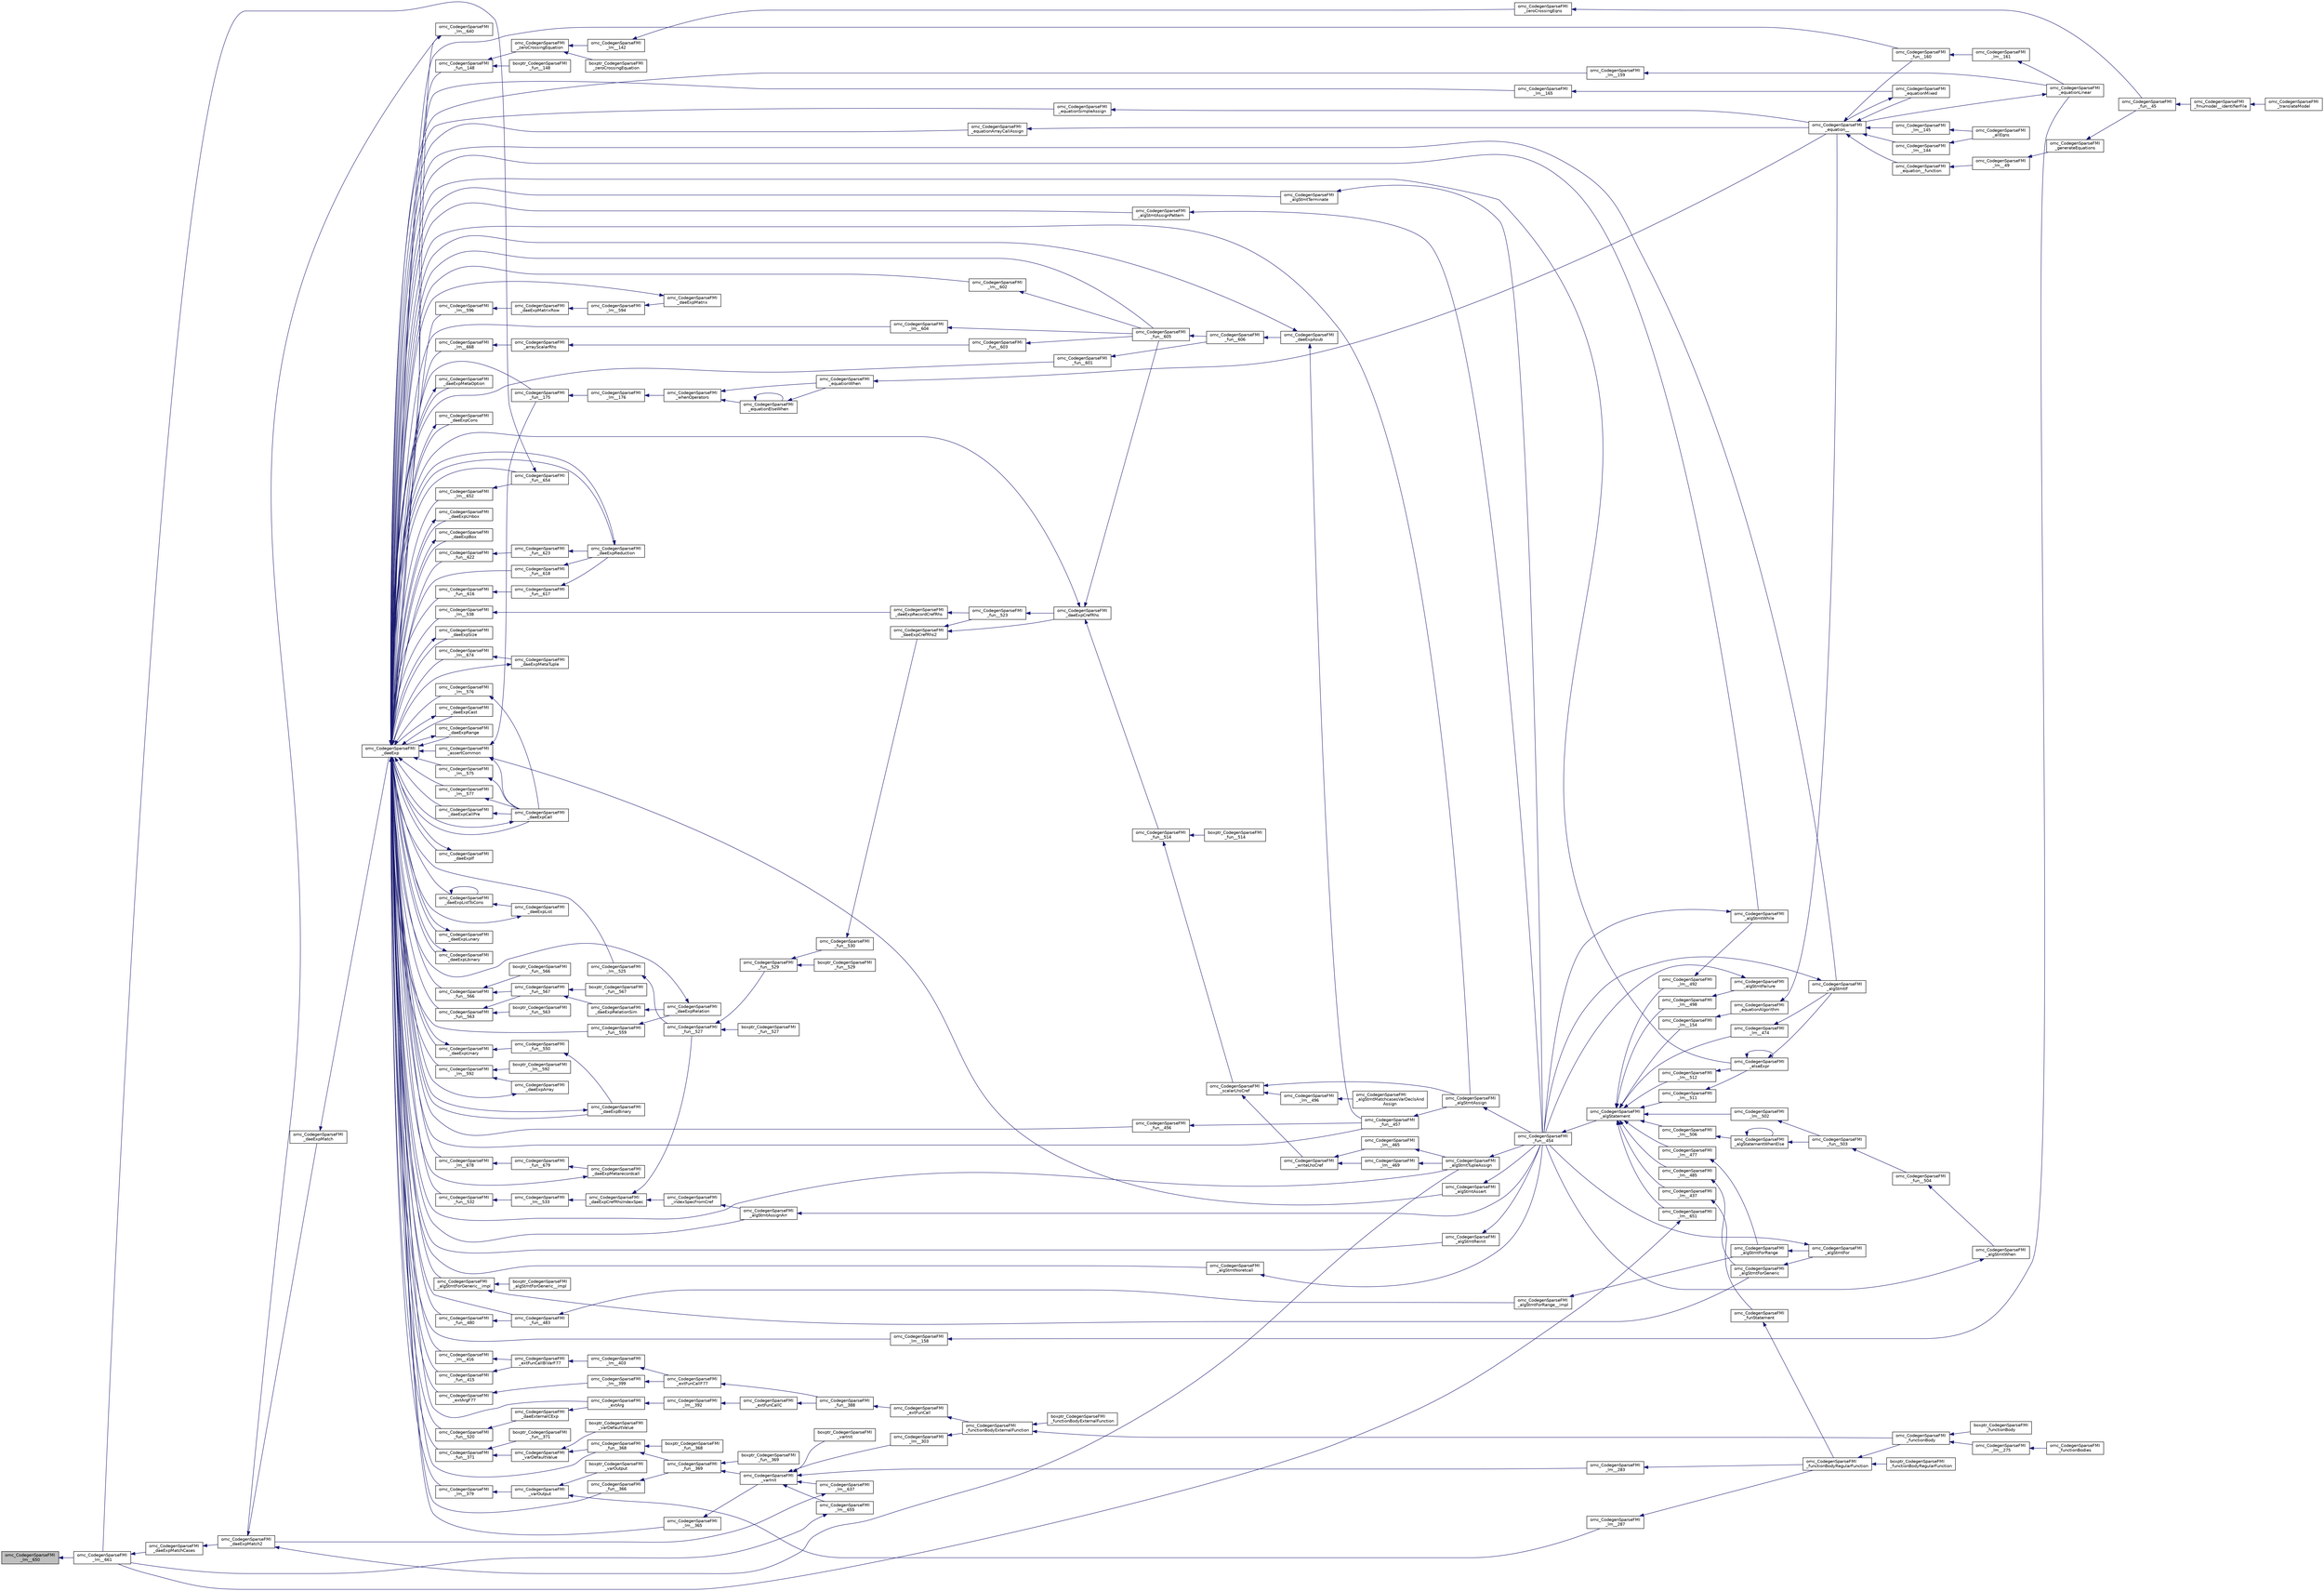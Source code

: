 digraph "omc_CodegenSparseFMI_lm__650"
{
  edge [fontname="Helvetica",fontsize="10",labelfontname="Helvetica",labelfontsize="10"];
  node [fontname="Helvetica",fontsize="10",shape=record];
  rankdir="LR";
  Node218506 [label="omc_CodegenSparseFMI\l_lm__650",height=0.2,width=0.4,color="black", fillcolor="grey75", style="filled", fontcolor="black"];
  Node218506 -> Node218507 [dir="back",color="midnightblue",fontsize="10",style="solid",fontname="Helvetica"];
  Node218507 [label="omc_CodegenSparseFMI\l_lm__661",height=0.2,width=0.4,color="black", fillcolor="white", style="filled",URL="$d1/d2e/_codegen_sparse_f_m_i_8c.html#af15d08c53a5b48667e16622e16e97ec5"];
  Node218507 -> Node218508 [dir="back",color="midnightblue",fontsize="10",style="solid",fontname="Helvetica"];
  Node218508 [label="omc_CodegenSparseFMI\l_daeExpMatchCases",height=0.2,width=0.4,color="black", fillcolor="white", style="filled",URL="$da/d88/_codegen_sparse_f_m_i_8h.html#a67c72be0aaa49a7a85509e1c5ab98b41"];
  Node218508 -> Node218509 [dir="back",color="midnightblue",fontsize="10",style="solid",fontname="Helvetica"];
  Node218509 [label="omc_CodegenSparseFMI\l_daeExpMatch2",height=0.2,width=0.4,color="black", fillcolor="white", style="filled",URL="$da/d88/_codegen_sparse_f_m_i_8h.html#a3d2d85eda4fc6adaf9f0a30a7a870128"];
  Node218509 -> Node218510 [dir="back",color="midnightblue",fontsize="10",style="solid",fontname="Helvetica"];
  Node218510 [label="omc_CodegenSparseFMI\l_daeExpMatch",height=0.2,width=0.4,color="black", fillcolor="white", style="filled",URL="$da/d88/_codegen_sparse_f_m_i_8h.html#a59ba01dc770311168227b0e3a87b1e1d"];
  Node218510 -> Node218511 [dir="back",color="midnightblue",fontsize="10",style="solid",fontname="Helvetica"];
  Node218511 [label="omc_CodegenSparseFMI\l_daeExp",height=0.2,width=0.4,color="black", fillcolor="white", style="filled",URL="$da/d88/_codegen_sparse_f_m_i_8h.html#ab26972f772620810838d527d8554f2ac"];
  Node218511 -> Node218512 [dir="back",color="midnightblue",fontsize="10",style="solid",fontname="Helvetica"];
  Node218512 [label="omc_CodegenSparseFMI\l_assertCommon",height=0.2,width=0.4,color="black", fillcolor="white", style="filled",URL="$da/d88/_codegen_sparse_f_m_i_8h.html#affff73cc747add47129bcbacc2d38f9a"];
  Node218512 -> Node218513 [dir="back",color="midnightblue",fontsize="10",style="solid",fontname="Helvetica"];
  Node218513 [label="omc_CodegenSparseFMI\l_daeExpCall",height=0.2,width=0.4,color="black", fillcolor="white", style="filled",URL="$da/d88/_codegen_sparse_f_m_i_8h.html#a48a7b37bcd95aafb972b82321fa96aac"];
  Node218513 -> Node218511 [dir="back",color="midnightblue",fontsize="10",style="solid",fontname="Helvetica"];
  Node218512 -> Node218514 [dir="back",color="midnightblue",fontsize="10",style="solid",fontname="Helvetica"];
  Node218514 [label="omc_CodegenSparseFMI\l_algStmtAssert",height=0.2,width=0.4,color="black", fillcolor="white", style="filled",URL="$da/d88/_codegen_sparse_f_m_i_8h.html#a6b429ec5152996a5f9279a3ddf6844b0"];
  Node218514 -> Node218515 [dir="back",color="midnightblue",fontsize="10",style="solid",fontname="Helvetica"];
  Node218515 [label="omc_CodegenSparseFMI\l_fun__454",height=0.2,width=0.4,color="black", fillcolor="white", style="filled",URL="$d1/d2e/_codegen_sparse_f_m_i_8c.html#a38506d8a286cdb1703e9653cec496244"];
  Node218515 -> Node218516 [dir="back",color="midnightblue",fontsize="10",style="solid",fontname="Helvetica"];
  Node218516 [label="omc_CodegenSparseFMI\l_algStatement",height=0.2,width=0.4,color="black", fillcolor="white", style="filled",URL="$da/d88/_codegen_sparse_f_m_i_8h.html#a5d1fbf810cfb458410c3f606dd4518d6"];
  Node218516 -> Node218517 [dir="back",color="midnightblue",fontsize="10",style="solid",fontname="Helvetica"];
  Node218517 [label="omc_CodegenSparseFMI\l_lm__651",height=0.2,width=0.4,color="black", fillcolor="white", style="filled",URL="$d1/d2e/_codegen_sparse_f_m_i_8c.html#a4601ee3bb7611f920e2f9c96c21fce8e"];
  Node218517 -> Node218507 [dir="back",color="midnightblue",fontsize="10",style="solid",fontname="Helvetica"];
  Node218516 -> Node218518 [dir="back",color="midnightblue",fontsize="10",style="solid",fontname="Helvetica"];
  Node218518 [label="omc_CodegenSparseFMI\l_lm__512",height=0.2,width=0.4,color="black", fillcolor="white", style="filled",URL="$d1/d2e/_codegen_sparse_f_m_i_8c.html#af95888dfe83bb5057d8fd4311bb02812"];
  Node218518 -> Node218519 [dir="back",color="midnightblue",fontsize="10",style="solid",fontname="Helvetica"];
  Node218519 [label="omc_CodegenSparseFMI\l_elseExpr",height=0.2,width=0.4,color="black", fillcolor="white", style="filled",URL="$da/d88/_codegen_sparse_f_m_i_8h.html#ae02994b817886c3b7f562e9552fec536"];
  Node218519 -> Node218519 [dir="back",color="midnightblue",fontsize="10",style="solid",fontname="Helvetica"];
  Node218519 -> Node218520 [dir="back",color="midnightblue",fontsize="10",style="solid",fontname="Helvetica"];
  Node218520 [label="omc_CodegenSparseFMI\l_algStmtIf",height=0.2,width=0.4,color="black", fillcolor="white", style="filled",URL="$da/d88/_codegen_sparse_f_m_i_8h.html#aa72b2ef57d1e5ee8a926acad88bf499d"];
  Node218520 -> Node218515 [dir="back",color="midnightblue",fontsize="10",style="solid",fontname="Helvetica"];
  Node218516 -> Node218521 [dir="back",color="midnightblue",fontsize="10",style="solid",fontname="Helvetica"];
  Node218521 [label="omc_CodegenSparseFMI\l_lm__511",height=0.2,width=0.4,color="black", fillcolor="white", style="filled",URL="$d1/d2e/_codegen_sparse_f_m_i_8c.html#ab0773a7f193a1fc208023bda15bcd13e"];
  Node218521 -> Node218519 [dir="back",color="midnightblue",fontsize="10",style="solid",fontname="Helvetica"];
  Node218516 -> Node218522 [dir="back",color="midnightblue",fontsize="10",style="solid",fontname="Helvetica"];
  Node218522 [label="omc_CodegenSparseFMI\l_lm__506",height=0.2,width=0.4,color="black", fillcolor="white", style="filled",URL="$d1/d2e/_codegen_sparse_f_m_i_8c.html#ab9c484cbc52677b6df8e8fb6df621cc0"];
  Node218522 -> Node218523 [dir="back",color="midnightblue",fontsize="10",style="solid",fontname="Helvetica"];
  Node218523 [label="omc_CodegenSparseFMI\l_algStatementWhenElse",height=0.2,width=0.4,color="black", fillcolor="white", style="filled",URL="$da/d88/_codegen_sparse_f_m_i_8h.html#a55c70c95b005ab4e4a668af539875303"];
  Node218523 -> Node218523 [dir="back",color="midnightblue",fontsize="10",style="solid",fontname="Helvetica"];
  Node218523 -> Node218524 [dir="back",color="midnightblue",fontsize="10",style="solid",fontname="Helvetica"];
  Node218524 [label="omc_CodegenSparseFMI\l_fun__503",height=0.2,width=0.4,color="black", fillcolor="white", style="filled",URL="$d1/d2e/_codegen_sparse_f_m_i_8c.html#a2f60622244298e4d41f2a4f51d7b6875"];
  Node218524 -> Node218525 [dir="back",color="midnightblue",fontsize="10",style="solid",fontname="Helvetica"];
  Node218525 [label="omc_CodegenSparseFMI\l_fun__504",height=0.2,width=0.4,color="black", fillcolor="white", style="filled",URL="$d1/d2e/_codegen_sparse_f_m_i_8c.html#a34c708458b1cf12fb6f5f8b4d739cfd1"];
  Node218525 -> Node218526 [dir="back",color="midnightblue",fontsize="10",style="solid",fontname="Helvetica"];
  Node218526 [label="omc_CodegenSparseFMI\l_algStmtWhen",height=0.2,width=0.4,color="black", fillcolor="white", style="filled",URL="$da/d88/_codegen_sparse_f_m_i_8h.html#a1045cff030f158d7beb1890107038b8d"];
  Node218526 -> Node218515 [dir="back",color="midnightblue",fontsize="10",style="solid",fontname="Helvetica"];
  Node218516 -> Node218527 [dir="back",color="midnightblue",fontsize="10",style="solid",fontname="Helvetica"];
  Node218527 [label="omc_CodegenSparseFMI\l_lm__502",height=0.2,width=0.4,color="black", fillcolor="white", style="filled",URL="$d1/d2e/_codegen_sparse_f_m_i_8c.html#a7b108abc44b96cb6c9ed48e243a90fad"];
  Node218527 -> Node218524 [dir="back",color="midnightblue",fontsize="10",style="solid",fontname="Helvetica"];
  Node218516 -> Node218528 [dir="back",color="midnightblue",fontsize="10",style="solid",fontname="Helvetica"];
  Node218528 [label="omc_CodegenSparseFMI\l_lm__498",height=0.2,width=0.4,color="black", fillcolor="white", style="filled",URL="$d1/d2e/_codegen_sparse_f_m_i_8c.html#a9a587324a76d2a404951bc9b392ed5cb"];
  Node218528 -> Node218529 [dir="back",color="midnightblue",fontsize="10",style="solid",fontname="Helvetica"];
  Node218529 [label="omc_CodegenSparseFMI\l_algStmtFailure",height=0.2,width=0.4,color="black", fillcolor="white", style="filled",URL="$da/d88/_codegen_sparse_f_m_i_8h.html#ad11b2d0a665f24fbe809721a52d58392"];
  Node218529 -> Node218515 [dir="back",color="midnightblue",fontsize="10",style="solid",fontname="Helvetica"];
  Node218516 -> Node218530 [dir="back",color="midnightblue",fontsize="10",style="solid",fontname="Helvetica"];
  Node218530 [label="omc_CodegenSparseFMI\l_lm__492",height=0.2,width=0.4,color="black", fillcolor="white", style="filled",URL="$d1/d2e/_codegen_sparse_f_m_i_8c.html#a72ef5dd5785e8cfbae898a4957299174"];
  Node218530 -> Node218531 [dir="back",color="midnightblue",fontsize="10",style="solid",fontname="Helvetica"];
  Node218531 [label="omc_CodegenSparseFMI\l_algStmtWhile",height=0.2,width=0.4,color="black", fillcolor="white", style="filled",URL="$da/d88/_codegen_sparse_f_m_i_8h.html#a737e817657aa616db460e3a97c2e3107"];
  Node218531 -> Node218515 [dir="back",color="midnightblue",fontsize="10",style="solid",fontname="Helvetica"];
  Node218516 -> Node218532 [dir="back",color="midnightblue",fontsize="10",style="solid",fontname="Helvetica"];
  Node218532 [label="omc_CodegenSparseFMI\l_lm__485",height=0.2,width=0.4,color="black", fillcolor="white", style="filled",URL="$d1/d2e/_codegen_sparse_f_m_i_8c.html#aaee69379b676eacca1ab73ffa0291eea"];
  Node218532 -> Node218533 [dir="back",color="midnightblue",fontsize="10",style="solid",fontname="Helvetica"];
  Node218533 [label="omc_CodegenSparseFMI\l_algStmtForGeneric",height=0.2,width=0.4,color="black", fillcolor="white", style="filled",URL="$da/d88/_codegen_sparse_f_m_i_8h.html#a15ee44d2afe47cb6295a4d916b0ca7a1"];
  Node218533 -> Node218534 [dir="back",color="midnightblue",fontsize="10",style="solid",fontname="Helvetica"];
  Node218534 [label="omc_CodegenSparseFMI\l_algStmtFor",height=0.2,width=0.4,color="black", fillcolor="white", style="filled",URL="$da/d88/_codegen_sparse_f_m_i_8h.html#a4a85a211bdd342c5634f687ac8530821"];
  Node218534 -> Node218515 [dir="back",color="midnightblue",fontsize="10",style="solid",fontname="Helvetica"];
  Node218516 -> Node218535 [dir="back",color="midnightblue",fontsize="10",style="solid",fontname="Helvetica"];
  Node218535 [label="omc_CodegenSparseFMI\l_lm__477",height=0.2,width=0.4,color="black", fillcolor="white", style="filled",URL="$d1/d2e/_codegen_sparse_f_m_i_8c.html#a2f9a22c9a97ca26efa4457a52c8310c9"];
  Node218535 -> Node218536 [dir="back",color="midnightblue",fontsize="10",style="solid",fontname="Helvetica"];
  Node218536 [label="omc_CodegenSparseFMI\l_algStmtForRange",height=0.2,width=0.4,color="black", fillcolor="white", style="filled",URL="$da/d88/_codegen_sparse_f_m_i_8h.html#aec1da676936e15ede37d5d7df69bd5d3"];
  Node218536 -> Node218534 [dir="back",color="midnightblue",fontsize="10",style="solid",fontname="Helvetica"];
  Node218516 -> Node218537 [dir="back",color="midnightblue",fontsize="10",style="solid",fontname="Helvetica"];
  Node218537 [label="omc_CodegenSparseFMI\l_lm__474",height=0.2,width=0.4,color="black", fillcolor="white", style="filled",URL="$d1/d2e/_codegen_sparse_f_m_i_8c.html#a39706f1a079b0966689768a75ddc77b3"];
  Node218537 -> Node218520 [dir="back",color="midnightblue",fontsize="10",style="solid",fontname="Helvetica"];
  Node218516 -> Node218538 [dir="back",color="midnightblue",fontsize="10",style="solid",fontname="Helvetica"];
  Node218538 [label="omc_CodegenSparseFMI\l_lm__437",height=0.2,width=0.4,color="black", fillcolor="white", style="filled",URL="$d1/d2e/_codegen_sparse_f_m_i_8c.html#a1bcb8bb8090787c8cfad3cc233eb2cbb"];
  Node218538 -> Node218539 [dir="back",color="midnightblue",fontsize="10",style="solid",fontname="Helvetica"];
  Node218539 [label="omc_CodegenSparseFMI\l_funStatement",height=0.2,width=0.4,color="black", fillcolor="white", style="filled",URL="$da/d88/_codegen_sparse_f_m_i_8h.html#a6011fbd6700693d91a736f67f7cd333a"];
  Node218539 -> Node218540 [dir="back",color="midnightblue",fontsize="10",style="solid",fontname="Helvetica"];
  Node218540 [label="omc_CodegenSparseFMI\l_functionBodyRegularFunction",height=0.2,width=0.4,color="black", fillcolor="white", style="filled",URL="$da/d88/_codegen_sparse_f_m_i_8h.html#a35f588d60d8560ad7c541738fc9bc5d0"];
  Node218540 -> Node218541 [dir="back",color="midnightblue",fontsize="10",style="solid",fontname="Helvetica"];
  Node218541 [label="boxptr_CodegenSparseFMI\l_functionBodyRegularFunction",height=0.2,width=0.4,color="black", fillcolor="white", style="filled",URL="$da/d88/_codegen_sparse_f_m_i_8h.html#ad0cd59d6ca1bf8ab02b015f235daadf1"];
  Node218540 -> Node218542 [dir="back",color="midnightblue",fontsize="10",style="solid",fontname="Helvetica"];
  Node218542 [label="omc_CodegenSparseFMI\l_functionBody",height=0.2,width=0.4,color="black", fillcolor="white", style="filled",URL="$da/d88/_codegen_sparse_f_m_i_8h.html#a8326dd08d50f77b343a0b1e9fdee90d6"];
  Node218542 -> Node218543 [dir="back",color="midnightblue",fontsize="10",style="solid",fontname="Helvetica"];
  Node218543 [label="boxptr_CodegenSparseFMI\l_functionBody",height=0.2,width=0.4,color="black", fillcolor="white", style="filled",URL="$da/d88/_codegen_sparse_f_m_i_8h.html#a1450c37977ff46f0a318f1740d46b3a2"];
  Node218542 -> Node218544 [dir="back",color="midnightblue",fontsize="10",style="solid",fontname="Helvetica"];
  Node218544 [label="omc_CodegenSparseFMI\l_lm__275",height=0.2,width=0.4,color="black", fillcolor="white", style="filled",URL="$d1/d2e/_codegen_sparse_f_m_i_8c.html#afa6f1fb10983410b266344362bafabb7"];
  Node218544 -> Node218545 [dir="back",color="midnightblue",fontsize="10",style="solid",fontname="Helvetica"];
  Node218545 [label="omc_CodegenSparseFMI\l_functionBodies",height=0.2,width=0.4,color="black", fillcolor="white", style="filled",URL="$da/d88/_codegen_sparse_f_m_i_8h.html#ad5d463f801d993e3be31d7c8963771af"];
  Node218516 -> Node218546 [dir="back",color="midnightblue",fontsize="10",style="solid",fontname="Helvetica"];
  Node218546 [label="omc_CodegenSparseFMI\l_lm__154",height=0.2,width=0.4,color="black", fillcolor="white", style="filled",URL="$d1/d2e/_codegen_sparse_f_m_i_8c.html#a1572fc969206bf7560bccaad1883519a"];
  Node218546 -> Node218547 [dir="back",color="midnightblue",fontsize="10",style="solid",fontname="Helvetica"];
  Node218547 [label="omc_CodegenSparseFMI\l_equationAlgorithm",height=0.2,width=0.4,color="black", fillcolor="white", style="filled",URL="$da/d88/_codegen_sparse_f_m_i_8h.html#adc1144a1e01b13d32f1cd272edef769f"];
  Node218547 -> Node218548 [dir="back",color="midnightblue",fontsize="10",style="solid",fontname="Helvetica"];
  Node218548 [label="omc_CodegenSparseFMI\l_equation__",height=0.2,width=0.4,color="black", fillcolor="white", style="filled",URL="$da/d88/_codegen_sparse_f_m_i_8h.html#a99f4c0cb745d02faf3615bcda104a18a"];
  Node218548 -> Node218549 [dir="back",color="midnightblue",fontsize="10",style="solid",fontname="Helvetica"];
  Node218549 [label="omc_CodegenSparseFMI\l_equationMixed",height=0.2,width=0.4,color="black", fillcolor="white", style="filled",URL="$da/d88/_codegen_sparse_f_m_i_8h.html#ac29f9768bd0d77a3e1e85ee8d33113f2"];
  Node218549 -> Node218548 [dir="back",color="midnightblue",fontsize="10",style="solid",fontname="Helvetica"];
  Node218548 -> Node218550 [dir="back",color="midnightblue",fontsize="10",style="solid",fontname="Helvetica"];
  Node218550 [label="omc_CodegenSparseFMI\l_fun__160",height=0.2,width=0.4,color="black", fillcolor="white", style="filled",URL="$d1/d2e/_codegen_sparse_f_m_i_8c.html#ae706b7e1daac9ecce083bb0f153c4537"];
  Node218550 -> Node218551 [dir="back",color="midnightblue",fontsize="10",style="solid",fontname="Helvetica"];
  Node218551 [label="omc_CodegenSparseFMI\l_lm__161",height=0.2,width=0.4,color="black", fillcolor="white", style="filled",URL="$d1/d2e/_codegen_sparse_f_m_i_8c.html#afef10b15667b5fa348e2e5474100a059"];
  Node218551 -> Node218552 [dir="back",color="midnightblue",fontsize="10",style="solid",fontname="Helvetica"];
  Node218552 [label="omc_CodegenSparseFMI\l_equationLinear",height=0.2,width=0.4,color="black", fillcolor="white", style="filled",URL="$da/d88/_codegen_sparse_f_m_i_8h.html#ae8ae758cee8e51f80c69f273ea2dead4"];
  Node218552 -> Node218548 [dir="back",color="midnightblue",fontsize="10",style="solid",fontname="Helvetica"];
  Node218548 -> Node218553 [dir="back",color="midnightblue",fontsize="10",style="solid",fontname="Helvetica"];
  Node218553 [label="omc_CodegenSparseFMI\l_lm__145",height=0.2,width=0.4,color="black", fillcolor="white", style="filled",URL="$d1/d2e/_codegen_sparse_f_m_i_8c.html#a482b9fe4a2cf1170ba37c04cbeeba56b"];
  Node218553 -> Node218554 [dir="back",color="midnightblue",fontsize="10",style="solid",fontname="Helvetica"];
  Node218554 [label="omc_CodegenSparseFMI\l_allEqns",height=0.2,width=0.4,color="black", fillcolor="white", style="filled",URL="$da/d88/_codegen_sparse_f_m_i_8h.html#a94fa0652e8d98e8869394cc988af391b"];
  Node218548 -> Node218555 [dir="back",color="midnightblue",fontsize="10",style="solid",fontname="Helvetica"];
  Node218555 [label="omc_CodegenSparseFMI\l_lm__144",height=0.2,width=0.4,color="black", fillcolor="white", style="filled",URL="$d1/d2e/_codegen_sparse_f_m_i_8c.html#a53bc84287c3730b73c523380ca378dcf"];
  Node218555 -> Node218554 [dir="back",color="midnightblue",fontsize="10",style="solid",fontname="Helvetica"];
  Node218548 -> Node218556 [dir="back",color="midnightblue",fontsize="10",style="solid",fontname="Helvetica"];
  Node218556 [label="omc_CodegenSparseFMI\l_equation__function",height=0.2,width=0.4,color="black", fillcolor="white", style="filled",URL="$da/d88/_codegen_sparse_f_m_i_8h.html#a3b6d78478d2920ade27380933feef664"];
  Node218556 -> Node218557 [dir="back",color="midnightblue",fontsize="10",style="solid",fontname="Helvetica"];
  Node218557 [label="omc_CodegenSparseFMI\l_lm__49",height=0.2,width=0.4,color="black", fillcolor="white", style="filled",URL="$d1/d2e/_codegen_sparse_f_m_i_8c.html#afd950130e5951ce5d9b078504b8e5445"];
  Node218557 -> Node218558 [dir="back",color="midnightblue",fontsize="10",style="solid",fontname="Helvetica"];
  Node218558 [label="omc_CodegenSparseFMI\l_generateEquations",height=0.2,width=0.4,color="black", fillcolor="white", style="filled",URL="$da/d88/_codegen_sparse_f_m_i_8h.html#a944e50c37aa93fa6e9c540a7d9a7f671"];
  Node218558 -> Node218559 [dir="back",color="midnightblue",fontsize="10",style="solid",fontname="Helvetica"];
  Node218559 [label="omc_CodegenSparseFMI\l_fun__45",height=0.2,width=0.4,color="black", fillcolor="white", style="filled",URL="$d1/d2e/_codegen_sparse_f_m_i_8c.html#a33c397eee4567dbaf5269d88f9ea50f2"];
  Node218559 -> Node218560 [dir="back",color="midnightblue",fontsize="10",style="solid",fontname="Helvetica"];
  Node218560 [label="omc_CodegenSparseFMI\l_fmumodel__identifierFile",height=0.2,width=0.4,color="black", fillcolor="white", style="filled",URL="$da/d88/_codegen_sparse_f_m_i_8h.html#a0d704247081fbb1f268bdd5ae5d7f3f3"];
  Node218560 -> Node218561 [dir="back",color="midnightblue",fontsize="10",style="solid",fontname="Helvetica"];
  Node218561 [label="omc_CodegenSparseFMI\l_translateModel",height=0.2,width=0.4,color="black", fillcolor="white", style="filled",URL="$da/d88/_codegen_sparse_f_m_i_8h.html#a6e115544fcae7968ab9fa00a0ea17b1d"];
  Node218512 -> Node218562 [dir="back",color="midnightblue",fontsize="10",style="solid",fontname="Helvetica"];
  Node218562 [label="omc_CodegenSparseFMI\l_fun__175",height=0.2,width=0.4,color="black", fillcolor="white", style="filled",URL="$d1/d2e/_codegen_sparse_f_m_i_8c.html#ae71d3dbce84027f4da25d630128e9f06"];
  Node218562 -> Node218563 [dir="back",color="midnightblue",fontsize="10",style="solid",fontname="Helvetica"];
  Node218563 [label="omc_CodegenSparseFMI\l_lm__176",height=0.2,width=0.4,color="black", fillcolor="white", style="filled",URL="$d1/d2e/_codegen_sparse_f_m_i_8c.html#a3aab67e796da3718ac21ae4e0b10522b"];
  Node218563 -> Node218564 [dir="back",color="midnightblue",fontsize="10",style="solid",fontname="Helvetica"];
  Node218564 [label="omc_CodegenSparseFMI\l_whenOperators",height=0.2,width=0.4,color="black", fillcolor="white", style="filled",URL="$da/d88/_codegen_sparse_f_m_i_8h.html#aaa56a6cbe937c9e43604fbefcddc43d4"];
  Node218564 -> Node218565 [dir="back",color="midnightblue",fontsize="10",style="solid",fontname="Helvetica"];
  Node218565 [label="omc_CodegenSparseFMI\l_equationElseWhen",height=0.2,width=0.4,color="black", fillcolor="white", style="filled",URL="$da/d88/_codegen_sparse_f_m_i_8h.html#a9252f94be6a8d4db5d542a2a30867d21"];
  Node218565 -> Node218565 [dir="back",color="midnightblue",fontsize="10",style="solid",fontname="Helvetica"];
  Node218565 -> Node218566 [dir="back",color="midnightblue",fontsize="10",style="solid",fontname="Helvetica"];
  Node218566 [label="omc_CodegenSparseFMI\l_equationWhen",height=0.2,width=0.4,color="black", fillcolor="white", style="filled",URL="$da/d88/_codegen_sparse_f_m_i_8h.html#a182b50d619540de019adbeb9053f85d2"];
  Node218566 -> Node218548 [dir="back",color="midnightblue",fontsize="10",style="solid",fontname="Helvetica"];
  Node218564 -> Node218566 [dir="back",color="midnightblue",fontsize="10",style="solid",fontname="Helvetica"];
  Node218511 -> Node218567 [dir="back",color="midnightblue",fontsize="10",style="solid",fontname="Helvetica"];
  Node218567 [label="omc_CodegenSparseFMI\l_algStmtAssignPattern",height=0.2,width=0.4,color="black", fillcolor="white", style="filled",URL="$da/d88/_codegen_sparse_f_m_i_8h.html#aa769cf6a279946c8484ba60efafa1bc7"];
  Node218567 -> Node218515 [dir="back",color="midnightblue",fontsize="10",style="solid",fontname="Helvetica"];
  Node218511 -> Node218568 [dir="back",color="midnightblue",fontsize="10",style="solid",fontname="Helvetica"];
  Node218568 [label="omc_CodegenSparseFMI\l_lm__678",height=0.2,width=0.4,color="black", fillcolor="white", style="filled",URL="$d1/d2e/_codegen_sparse_f_m_i_8c.html#a128c47290974b3ffbcea043e82979943"];
  Node218568 -> Node218569 [dir="back",color="midnightblue",fontsize="10",style="solid",fontname="Helvetica"];
  Node218569 [label="omc_CodegenSparseFMI\l_fun__679",height=0.2,width=0.4,color="black", fillcolor="white", style="filled",URL="$d1/d2e/_codegen_sparse_f_m_i_8c.html#a2365ba198f39b872daa06cc5d23c6252"];
  Node218569 -> Node218570 [dir="back",color="midnightblue",fontsize="10",style="solid",fontname="Helvetica"];
  Node218570 [label="omc_CodegenSparseFMI\l_daeExpMetarecordcall",height=0.2,width=0.4,color="black", fillcolor="white", style="filled",URL="$da/d88/_codegen_sparse_f_m_i_8h.html#af4d3cdaeb7380d8a65146e12030c5c0e"];
  Node218570 -> Node218511 [dir="back",color="midnightblue",fontsize="10",style="solid",fontname="Helvetica"];
  Node218511 -> Node218571 [dir="back",color="midnightblue",fontsize="10",style="solid",fontname="Helvetica"];
  Node218571 [label="omc_CodegenSparseFMI\l_daeExpMetaOption",height=0.2,width=0.4,color="black", fillcolor="white", style="filled",URL="$da/d88/_codegen_sparse_f_m_i_8h.html#ae536b39241762561555271004c37440e"];
  Node218571 -> Node218511 [dir="back",color="midnightblue",fontsize="10",style="solid",fontname="Helvetica"];
  Node218511 -> Node218572 [dir="back",color="midnightblue",fontsize="10",style="solid",fontname="Helvetica"];
  Node218572 [label="omc_CodegenSparseFMI\l_lm__674",height=0.2,width=0.4,color="black", fillcolor="white", style="filled",URL="$d1/d2e/_codegen_sparse_f_m_i_8c.html#ad52f1b672015908228e495a9b9ff40ca"];
  Node218572 -> Node218573 [dir="back",color="midnightblue",fontsize="10",style="solid",fontname="Helvetica"];
  Node218573 [label="omc_CodegenSparseFMI\l_daeExpMetaTuple",height=0.2,width=0.4,color="black", fillcolor="white", style="filled",URL="$da/d88/_codegen_sparse_f_m_i_8h.html#a37dab4d4c7bc7fd838505c060a8b9049"];
  Node218573 -> Node218511 [dir="back",color="midnightblue",fontsize="10",style="solid",fontname="Helvetica"];
  Node218511 -> Node218574 [dir="back",color="midnightblue",fontsize="10",style="solid",fontname="Helvetica"];
  Node218574 [label="omc_CodegenSparseFMI\l_daeExpCons",height=0.2,width=0.4,color="black", fillcolor="white", style="filled",URL="$da/d88/_codegen_sparse_f_m_i_8h.html#ab881b9f7dbddb69fe91bb74c9c5c54c1"];
  Node218574 -> Node218511 [dir="back",color="midnightblue",fontsize="10",style="solid",fontname="Helvetica"];
  Node218511 -> Node218575 [dir="back",color="midnightblue",fontsize="10",style="solid",fontname="Helvetica"];
  Node218575 [label="omc_CodegenSparseFMI\l_daeExpListToCons",height=0.2,width=0.4,color="black", fillcolor="white", style="filled",URL="$da/d88/_codegen_sparse_f_m_i_8h.html#a1d1ae6cb82e69292e58b8c65e002ea55"];
  Node218575 -> Node218575 [dir="back",color="midnightblue",fontsize="10",style="solid",fontname="Helvetica"];
  Node218575 -> Node218576 [dir="back",color="midnightblue",fontsize="10",style="solid",fontname="Helvetica"];
  Node218576 [label="omc_CodegenSparseFMI\l_daeExpList",height=0.2,width=0.4,color="black", fillcolor="white", style="filled",URL="$da/d88/_codegen_sparse_f_m_i_8h.html#a2f666b582c610d5c8b23988ecba9664b"];
  Node218576 -> Node218511 [dir="back",color="midnightblue",fontsize="10",style="solid",fontname="Helvetica"];
  Node218511 -> Node218577 [dir="back",color="midnightblue",fontsize="10",style="solid",fontname="Helvetica"];
  Node218577 [label="omc_CodegenSparseFMI\l_lm__668",height=0.2,width=0.4,color="black", fillcolor="white", style="filled",URL="$d1/d2e/_codegen_sparse_f_m_i_8c.html#a76351725b41da0af498aadf54b92c275"];
  Node218577 -> Node218578 [dir="back",color="midnightblue",fontsize="10",style="solid",fontname="Helvetica"];
  Node218578 [label="omc_CodegenSparseFMI\l_arrayScalarRhs",height=0.2,width=0.4,color="black", fillcolor="white", style="filled",URL="$da/d88/_codegen_sparse_f_m_i_8h.html#ab4de96fd8fb5647ef325ca122a4753f3"];
  Node218578 -> Node218579 [dir="back",color="midnightblue",fontsize="10",style="solid",fontname="Helvetica"];
  Node218579 [label="omc_CodegenSparseFMI\l_fun__603",height=0.2,width=0.4,color="black", fillcolor="white", style="filled",URL="$d1/d2e/_codegen_sparse_f_m_i_8c.html#adbd2857da6df0e479b3bd77c5b7a8f7d"];
  Node218579 -> Node218580 [dir="back",color="midnightblue",fontsize="10",style="solid",fontname="Helvetica"];
  Node218580 [label="omc_CodegenSparseFMI\l_fun__605",height=0.2,width=0.4,color="black", fillcolor="white", style="filled",URL="$d1/d2e/_codegen_sparse_f_m_i_8c.html#a9bd0f333ed74be93d8bd6468cde56736"];
  Node218580 -> Node218581 [dir="back",color="midnightblue",fontsize="10",style="solid",fontname="Helvetica"];
  Node218581 [label="omc_CodegenSparseFMI\l_fun__606",height=0.2,width=0.4,color="black", fillcolor="white", style="filled",URL="$d1/d2e/_codegen_sparse_f_m_i_8c.html#a57e7ee8cc6cf0e5de142a92a92caf6d0"];
  Node218581 -> Node218582 [dir="back",color="midnightblue",fontsize="10",style="solid",fontname="Helvetica"];
  Node218582 [label="omc_CodegenSparseFMI\l_daeExpAsub",height=0.2,width=0.4,color="black", fillcolor="white", style="filled",URL="$da/d88/_codegen_sparse_f_m_i_8h.html#ab042430b0f630bd548c9122206a41a76"];
  Node218582 -> Node218511 [dir="back",color="midnightblue",fontsize="10",style="solid",fontname="Helvetica"];
  Node218582 -> Node218583 [dir="back",color="midnightblue",fontsize="10",style="solid",fontname="Helvetica"];
  Node218583 [label="omc_CodegenSparseFMI\l_fun__457",height=0.2,width=0.4,color="black", fillcolor="white", style="filled",URL="$d1/d2e/_codegen_sparse_f_m_i_8c.html#a9a66843f2c8f85ed8a0e89829eadf41b"];
  Node218583 -> Node218584 [dir="back",color="midnightblue",fontsize="10",style="solid",fontname="Helvetica"];
  Node218584 [label="omc_CodegenSparseFMI\l_algStmtAssign",height=0.2,width=0.4,color="black", fillcolor="white", style="filled",URL="$da/d88/_codegen_sparse_f_m_i_8h.html#a1c3cbb22c2453d6b93e5a19e87126639"];
  Node218584 -> Node218515 [dir="back",color="midnightblue",fontsize="10",style="solid",fontname="Helvetica"];
  Node218511 -> Node218585 [dir="back",color="midnightblue",fontsize="10",style="solid",fontname="Helvetica"];
  Node218585 [label="omc_CodegenSparseFMI\l_daeExpUnbox",height=0.2,width=0.4,color="black", fillcolor="white", style="filled",URL="$da/d88/_codegen_sparse_f_m_i_8h.html#ad8a93ec5bfec6454d268e95a82bf96b8"];
  Node218585 -> Node218511 [dir="back",color="midnightblue",fontsize="10",style="solid",fontname="Helvetica"];
  Node218511 -> Node218586 [dir="back",color="midnightblue",fontsize="10",style="solid",fontname="Helvetica"];
  Node218586 [label="omc_CodegenSparseFMI\l_daeExpBox",height=0.2,width=0.4,color="black", fillcolor="white", style="filled",URL="$da/d88/_codegen_sparse_f_m_i_8h.html#a39dc1615a535b01d20db9b87fc607d3c"];
  Node218586 -> Node218511 [dir="back",color="midnightblue",fontsize="10",style="solid",fontname="Helvetica"];
  Node218511 -> Node218587 [dir="back",color="midnightblue",fontsize="10",style="solid",fontname="Helvetica"];
  Node218587 [label="omc_CodegenSparseFMI\l_fun__654",height=0.2,width=0.4,color="black", fillcolor="white", style="filled",URL="$d1/d2e/_codegen_sparse_f_m_i_8c.html#a779418d021f2bf6e5e05257271d6512f"];
  Node218587 -> Node218507 [dir="back",color="midnightblue",fontsize="10",style="solid",fontname="Helvetica"];
  Node218511 -> Node218588 [dir="back",color="midnightblue",fontsize="10",style="solid",fontname="Helvetica"];
  Node218588 [label="omc_CodegenSparseFMI\l_lm__652",height=0.2,width=0.4,color="black", fillcolor="white", style="filled",URL="$d1/d2e/_codegen_sparse_f_m_i_8c.html#afb77daba20dc13d99f8916228d277ad2"];
  Node218588 -> Node218587 [dir="back",color="midnightblue",fontsize="10",style="solid",fontname="Helvetica"];
  Node218511 -> Node218589 [dir="back",color="midnightblue",fontsize="10",style="solid",fontname="Helvetica"];
  Node218589 [label="omc_CodegenSparseFMI\l_lm__640",height=0.2,width=0.4,color="black", fillcolor="white", style="filled",URL="$d1/d2e/_codegen_sparse_f_m_i_8c.html#ab7ae5141c274871c57b0fb912e7ddaf7"];
  Node218589 -> Node218509 [dir="back",color="midnightblue",fontsize="10",style="solid",fontname="Helvetica"];
  Node218511 -> Node218590 [dir="back",color="midnightblue",fontsize="10",style="solid",fontname="Helvetica"];
  Node218590 [label="omc_CodegenSparseFMI\l_daeExpReduction",height=0.2,width=0.4,color="black", fillcolor="white", style="filled",URL="$da/d88/_codegen_sparse_f_m_i_8h.html#a215e1cfa638090eb2c87b8d31be99cf0"];
  Node218590 -> Node218511 [dir="back",color="midnightblue",fontsize="10",style="solid",fontname="Helvetica"];
  Node218511 -> Node218591 [dir="back",color="midnightblue",fontsize="10",style="solid",fontname="Helvetica"];
  Node218591 [label="omc_CodegenSparseFMI\l_fun__622",height=0.2,width=0.4,color="black", fillcolor="white", style="filled",URL="$d1/d2e/_codegen_sparse_f_m_i_8c.html#ae5c95b0ba06e68ed18a5d60da4cda046"];
  Node218591 -> Node218592 [dir="back",color="midnightblue",fontsize="10",style="solid",fontname="Helvetica"];
  Node218592 [label="omc_CodegenSparseFMI\l_fun__623",height=0.2,width=0.4,color="black", fillcolor="white", style="filled",URL="$d1/d2e/_codegen_sparse_f_m_i_8c.html#ad252a6b0c4628a8f587fbfdf6b702226"];
  Node218592 -> Node218590 [dir="back",color="midnightblue",fontsize="10",style="solid",fontname="Helvetica"];
  Node218511 -> Node218593 [dir="back",color="midnightblue",fontsize="10",style="solid",fontname="Helvetica"];
  Node218593 [label="omc_CodegenSparseFMI\l_fun__618",height=0.2,width=0.4,color="black", fillcolor="white", style="filled",URL="$d1/d2e/_codegen_sparse_f_m_i_8c.html#a6b9efcf5bb1e83e9d6d64821e5b15530"];
  Node218593 -> Node218590 [dir="back",color="midnightblue",fontsize="10",style="solid",fontname="Helvetica"];
  Node218511 -> Node218594 [dir="back",color="midnightblue",fontsize="10",style="solid",fontname="Helvetica"];
  Node218594 [label="omc_CodegenSparseFMI\l_fun__616",height=0.2,width=0.4,color="black", fillcolor="white", style="filled",URL="$d1/d2e/_codegen_sparse_f_m_i_8c.html#a635859e8c511453505953fab612853b3"];
  Node218594 -> Node218595 [dir="back",color="midnightblue",fontsize="10",style="solid",fontname="Helvetica"];
  Node218595 [label="omc_CodegenSparseFMI\l_fun__617",height=0.2,width=0.4,color="black", fillcolor="white", style="filled",URL="$d1/d2e/_codegen_sparse_f_m_i_8c.html#aa08069808fe588458678d9549eb3b245"];
  Node218595 -> Node218590 [dir="back",color="midnightblue",fontsize="10",style="solid",fontname="Helvetica"];
  Node218511 -> Node218596 [dir="back",color="midnightblue",fontsize="10",style="solid",fontname="Helvetica"];
  Node218596 [label="omc_CodegenSparseFMI\l_daeExpSize",height=0.2,width=0.4,color="black", fillcolor="white", style="filled",URL="$da/d88/_codegen_sparse_f_m_i_8h.html#a65806134dc2b86c56ad13bd542641799"];
  Node218596 -> Node218511 [dir="back",color="midnightblue",fontsize="10",style="solid",fontname="Helvetica"];
  Node218511 -> Node218597 [dir="back",color="midnightblue",fontsize="10",style="solid",fontname="Helvetica"];
  Node218597 [label="omc_CodegenSparseFMI\l_daeExpCallPre",height=0.2,width=0.4,color="black", fillcolor="white", style="filled",URL="$da/d88/_codegen_sparse_f_m_i_8h.html#a14fa316eb180ca150badd71a2b426953"];
  Node218597 -> Node218513 [dir="back",color="midnightblue",fontsize="10",style="solid",fontname="Helvetica"];
  Node218511 -> Node218580 [dir="back",color="midnightblue",fontsize="10",style="solid",fontname="Helvetica"];
  Node218511 -> Node218598 [dir="back",color="midnightblue",fontsize="10",style="solid",fontname="Helvetica"];
  Node218598 [label="omc_CodegenSparseFMI\l_lm__604",height=0.2,width=0.4,color="black", fillcolor="white", style="filled",URL="$d1/d2e/_codegen_sparse_f_m_i_8c.html#a1ea19ba89eb6b92706330d280b4a28c4"];
  Node218598 -> Node218580 [dir="back",color="midnightblue",fontsize="10",style="solid",fontname="Helvetica"];
  Node218511 -> Node218599 [dir="back",color="midnightblue",fontsize="10",style="solid",fontname="Helvetica"];
  Node218599 [label="omc_CodegenSparseFMI\l_lm__602",height=0.2,width=0.4,color="black", fillcolor="white", style="filled",URL="$d1/d2e/_codegen_sparse_f_m_i_8c.html#a033ed9fe3cb36fea59e62007c6a4d090"];
  Node218599 -> Node218580 [dir="back",color="midnightblue",fontsize="10",style="solid",fontname="Helvetica"];
  Node218511 -> Node218600 [dir="back",color="midnightblue",fontsize="10",style="solid",fontname="Helvetica"];
  Node218600 [label="omc_CodegenSparseFMI\l_fun__601",height=0.2,width=0.4,color="black", fillcolor="white", style="filled",URL="$d1/d2e/_codegen_sparse_f_m_i_8c.html#a7e7064f5d085e776607bd7e91ba97557"];
  Node218600 -> Node218581 [dir="back",color="midnightblue",fontsize="10",style="solid",fontname="Helvetica"];
  Node218511 -> Node218601 [dir="back",color="midnightblue",fontsize="10",style="solid",fontname="Helvetica"];
  Node218601 [label="omc_CodegenSparseFMI\l_daeExpCast",height=0.2,width=0.4,color="black", fillcolor="white", style="filled",URL="$da/d88/_codegen_sparse_f_m_i_8h.html#a4925df985f63c7b864fc53ff465f925e"];
  Node218601 -> Node218511 [dir="back",color="midnightblue",fontsize="10",style="solid",fontname="Helvetica"];
  Node218511 -> Node218602 [dir="back",color="midnightblue",fontsize="10",style="solid",fontname="Helvetica"];
  Node218602 [label="omc_CodegenSparseFMI\l_daeExpRange",height=0.2,width=0.4,color="black", fillcolor="white", style="filled",URL="$da/d88/_codegen_sparse_f_m_i_8h.html#ab06fb091af14bb2ea0472c05fb26c075"];
  Node218602 -> Node218511 [dir="back",color="midnightblue",fontsize="10",style="solid",fontname="Helvetica"];
  Node218511 -> Node218603 [dir="back",color="midnightblue",fontsize="10",style="solid",fontname="Helvetica"];
  Node218603 [label="omc_CodegenSparseFMI\l_lm__596",height=0.2,width=0.4,color="black", fillcolor="white", style="filled",URL="$d1/d2e/_codegen_sparse_f_m_i_8c.html#a14d5df57654fa55b92d5aff9036ec0ab"];
  Node218603 -> Node218604 [dir="back",color="midnightblue",fontsize="10",style="solid",fontname="Helvetica"];
  Node218604 [label="omc_CodegenSparseFMI\l_daeExpMatrixRow",height=0.2,width=0.4,color="black", fillcolor="white", style="filled",URL="$da/d88/_codegen_sparse_f_m_i_8h.html#aaa8e0e4a311cbf73da7a14c47f4570ac"];
  Node218604 -> Node218605 [dir="back",color="midnightblue",fontsize="10",style="solid",fontname="Helvetica"];
  Node218605 [label="omc_CodegenSparseFMI\l_lm__594",height=0.2,width=0.4,color="black", fillcolor="white", style="filled",URL="$d1/d2e/_codegen_sparse_f_m_i_8c.html#a6851ce9fae595fa7b523b79ce247f9ea"];
  Node218605 -> Node218606 [dir="back",color="midnightblue",fontsize="10",style="solid",fontname="Helvetica"];
  Node218606 [label="omc_CodegenSparseFMI\l_daeExpMatrix",height=0.2,width=0.4,color="black", fillcolor="white", style="filled",URL="$da/d88/_codegen_sparse_f_m_i_8h.html#a6f74e3aeec53ec03a5f219a12576dca4"];
  Node218606 -> Node218511 [dir="back",color="midnightblue",fontsize="10",style="solid",fontname="Helvetica"];
  Node218511 -> Node218607 [dir="back",color="midnightblue",fontsize="10",style="solid",fontname="Helvetica"];
  Node218607 [label="omc_CodegenSparseFMI\l_lm__592",height=0.2,width=0.4,color="black", fillcolor="white", style="filled",URL="$d1/d2e/_codegen_sparse_f_m_i_8c.html#a2e9ed496758b97468e8f6941914f675c"];
  Node218607 -> Node218608 [dir="back",color="midnightblue",fontsize="10",style="solid",fontname="Helvetica"];
  Node218608 [label="omc_CodegenSparseFMI\l_daeExpArray",height=0.2,width=0.4,color="black", fillcolor="white", style="filled",URL="$da/d88/_codegen_sparse_f_m_i_8h.html#a88f664ab98fd5d6d05ad0e1958fa159f"];
  Node218608 -> Node218511 [dir="back",color="midnightblue",fontsize="10",style="solid",fontname="Helvetica"];
  Node218607 -> Node218609 [dir="back",color="midnightblue",fontsize="10",style="solid",fontname="Helvetica"];
  Node218609 [label="boxptr_CodegenSparseFMI\l_lm__592",height=0.2,width=0.4,color="black", fillcolor="white", style="filled",URL="$d1/d2e/_codegen_sparse_f_m_i_8c.html#a14367956a97e5e5449a9ee418310e77f"];
  Node218511 -> Node218513 [dir="back",color="midnightblue",fontsize="10",style="solid",fontname="Helvetica"];
  Node218511 -> Node218610 [dir="back",color="midnightblue",fontsize="10",style="solid",fontname="Helvetica"];
  Node218610 [label="omc_CodegenSparseFMI\l_lm__577",height=0.2,width=0.4,color="black", fillcolor="white", style="filled",URL="$d1/d2e/_codegen_sparse_f_m_i_8c.html#aa4835158f163790c1f9e865fa1b20423"];
  Node218610 -> Node218513 [dir="back",color="midnightblue",fontsize="10",style="solid",fontname="Helvetica"];
  Node218511 -> Node218611 [dir="back",color="midnightblue",fontsize="10",style="solid",fontname="Helvetica"];
  Node218611 [label="omc_CodegenSparseFMI\l_lm__576",height=0.2,width=0.4,color="black", fillcolor="white", style="filled",URL="$d1/d2e/_codegen_sparse_f_m_i_8c.html#a40ec6104238226b95ab6a66b9cfeebaf"];
  Node218611 -> Node218513 [dir="back",color="midnightblue",fontsize="10",style="solid",fontname="Helvetica"];
  Node218511 -> Node218612 [dir="back",color="midnightblue",fontsize="10",style="solid",fontname="Helvetica"];
  Node218612 [label="omc_CodegenSparseFMI\l_lm__575",height=0.2,width=0.4,color="black", fillcolor="white", style="filled",URL="$d1/d2e/_codegen_sparse_f_m_i_8c.html#a88ecf3a6232cff443bc5d54993d50fc8"];
  Node218612 -> Node218513 [dir="back",color="midnightblue",fontsize="10",style="solid",fontname="Helvetica"];
  Node218511 -> Node218613 [dir="back",color="midnightblue",fontsize="10",style="solid",fontname="Helvetica"];
  Node218613 [label="omc_CodegenSparseFMI\l_daeExpIf",height=0.2,width=0.4,color="black", fillcolor="white", style="filled",URL="$da/d88/_codegen_sparse_f_m_i_8h.html#adab7f987725ccb3a03744e1de01d4c79"];
  Node218613 -> Node218511 [dir="back",color="midnightblue",fontsize="10",style="solid",fontname="Helvetica"];
  Node218511 -> Node218614 [dir="back",color="midnightblue",fontsize="10",style="solid",fontname="Helvetica"];
  Node218614 [label="omc_CodegenSparseFMI\l_fun__566",height=0.2,width=0.4,color="black", fillcolor="white", style="filled",URL="$d1/d2e/_codegen_sparse_f_m_i_8c.html#ad34858a04dcb80cd422869b85ac7c18d"];
  Node218614 -> Node218615 [dir="back",color="midnightblue",fontsize="10",style="solid",fontname="Helvetica"];
  Node218615 [label="omc_CodegenSparseFMI\l_fun__567",height=0.2,width=0.4,color="black", fillcolor="white", style="filled",URL="$d1/d2e/_codegen_sparse_f_m_i_8c.html#aef7d2649f8ac06f68ee746f6547d3e38"];
  Node218615 -> Node218616 [dir="back",color="midnightblue",fontsize="10",style="solid",fontname="Helvetica"];
  Node218616 [label="omc_CodegenSparseFMI\l_daeExpRelationSim",height=0.2,width=0.4,color="black", fillcolor="white", style="filled",URL="$da/d88/_codegen_sparse_f_m_i_8h.html#af7a4eaffacd2294a72d4d75d8c1c750d"];
  Node218616 -> Node218617 [dir="back",color="midnightblue",fontsize="10",style="solid",fontname="Helvetica"];
  Node218617 [label="omc_CodegenSparseFMI\l_daeExpRelation",height=0.2,width=0.4,color="black", fillcolor="white", style="filled",URL="$da/d88/_codegen_sparse_f_m_i_8h.html#af5c266092524f9c43b3e5ed60bde1598"];
  Node218617 -> Node218511 [dir="back",color="midnightblue",fontsize="10",style="solid",fontname="Helvetica"];
  Node218615 -> Node218618 [dir="back",color="midnightblue",fontsize="10",style="solid",fontname="Helvetica"];
  Node218618 [label="boxptr_CodegenSparseFMI\l_fun__567",height=0.2,width=0.4,color="black", fillcolor="white", style="filled",URL="$d1/d2e/_codegen_sparse_f_m_i_8c.html#a4dc4b62519efd3816c40fd491aaa13b0"];
  Node218614 -> Node218619 [dir="back",color="midnightblue",fontsize="10",style="solid",fontname="Helvetica"];
  Node218619 [label="boxptr_CodegenSparseFMI\l_fun__566",height=0.2,width=0.4,color="black", fillcolor="white", style="filled",URL="$d1/d2e/_codegen_sparse_f_m_i_8c.html#a3c4a6d6041e14096e6ab87ed411992ba"];
  Node218511 -> Node218620 [dir="back",color="midnightblue",fontsize="10",style="solid",fontname="Helvetica"];
  Node218620 [label="omc_CodegenSparseFMI\l_fun__563",height=0.2,width=0.4,color="black", fillcolor="white", style="filled",URL="$d1/d2e/_codegen_sparse_f_m_i_8c.html#a299b039f830fdd036c59be5072bb62f8"];
  Node218620 -> Node218615 [dir="back",color="midnightblue",fontsize="10",style="solid",fontname="Helvetica"];
  Node218620 -> Node218621 [dir="back",color="midnightblue",fontsize="10",style="solid",fontname="Helvetica"];
  Node218621 [label="boxptr_CodegenSparseFMI\l_fun__563",height=0.2,width=0.4,color="black", fillcolor="white", style="filled",URL="$d1/d2e/_codegen_sparse_f_m_i_8c.html#ab0129ca19779d8146bf4ef226594e5d6"];
  Node218511 -> Node218622 [dir="back",color="midnightblue",fontsize="10",style="solid",fontname="Helvetica"];
  Node218622 [label="omc_CodegenSparseFMI\l_fun__559",height=0.2,width=0.4,color="black", fillcolor="white", style="filled",URL="$d1/d2e/_codegen_sparse_f_m_i_8c.html#a5dbc7fcb9ca1752d28d85113c0e18957"];
  Node218622 -> Node218617 [dir="back",color="midnightblue",fontsize="10",style="solid",fontname="Helvetica"];
  Node218511 -> Node218623 [dir="back",color="midnightblue",fontsize="10",style="solid",fontname="Helvetica"];
  Node218623 [label="omc_CodegenSparseFMI\l_daeExpLunary",height=0.2,width=0.4,color="black", fillcolor="white", style="filled",URL="$da/d88/_codegen_sparse_f_m_i_8h.html#a2aa1a5d377bfb468965ccc50a6f50cb6"];
  Node218623 -> Node218511 [dir="back",color="midnightblue",fontsize="10",style="solid",fontname="Helvetica"];
  Node218511 -> Node218624 [dir="back",color="midnightblue",fontsize="10",style="solid",fontname="Helvetica"];
  Node218624 [label="omc_CodegenSparseFMI\l_daeExpLbinary",height=0.2,width=0.4,color="black", fillcolor="white", style="filled",URL="$da/d88/_codegen_sparse_f_m_i_8h.html#a0f27518bcedaf68af58ebf86d3864875"];
  Node218624 -> Node218511 [dir="back",color="midnightblue",fontsize="10",style="solid",fontname="Helvetica"];
  Node218511 -> Node218625 [dir="back",color="midnightblue",fontsize="10",style="solid",fontname="Helvetica"];
  Node218625 [label="omc_CodegenSparseFMI\l_daeExpUnary",height=0.2,width=0.4,color="black", fillcolor="white", style="filled",URL="$da/d88/_codegen_sparse_f_m_i_8h.html#af745f9e4c3d9336e78492c5e0a87bfb5"];
  Node218625 -> Node218626 [dir="back",color="midnightblue",fontsize="10",style="solid",fontname="Helvetica"];
  Node218626 [label="omc_CodegenSparseFMI\l_fun__550",height=0.2,width=0.4,color="black", fillcolor="white", style="filled",URL="$d1/d2e/_codegen_sparse_f_m_i_8c.html#ac6799101bb1a54a3de54a89d7fbed728"];
  Node218626 -> Node218627 [dir="back",color="midnightblue",fontsize="10",style="solid",fontname="Helvetica"];
  Node218627 [label="omc_CodegenSparseFMI\l_daeExpBinary",height=0.2,width=0.4,color="black", fillcolor="white", style="filled",URL="$da/d88/_codegen_sparse_f_m_i_8h.html#a2cb9117735be254ba999294fd9036b86"];
  Node218627 -> Node218511 [dir="back",color="midnightblue",fontsize="10",style="solid",fontname="Helvetica"];
  Node218625 -> Node218511 [dir="back",color="midnightblue",fontsize="10",style="solid",fontname="Helvetica"];
  Node218511 -> Node218627 [dir="back",color="midnightblue",fontsize="10",style="solid",fontname="Helvetica"];
  Node218511 -> Node218628 [dir="back",color="midnightblue",fontsize="10",style="solid",fontname="Helvetica"];
  Node218628 [label="omc_CodegenSparseFMI\l_lm__538",height=0.2,width=0.4,color="black", fillcolor="white", style="filled",URL="$d1/d2e/_codegen_sparse_f_m_i_8c.html#a5132382ff9f8af0f9c81ef9fb33ce140"];
  Node218628 -> Node218629 [dir="back",color="midnightblue",fontsize="10",style="solid",fontname="Helvetica"];
  Node218629 [label="omc_CodegenSparseFMI\l_daeExpRecordCrefRhs",height=0.2,width=0.4,color="black", fillcolor="white", style="filled",URL="$da/d88/_codegen_sparse_f_m_i_8h.html#a7a5fa2c683abf9b112fce9bb14f4516e"];
  Node218629 -> Node218630 [dir="back",color="midnightblue",fontsize="10",style="solid",fontname="Helvetica"];
  Node218630 [label="omc_CodegenSparseFMI\l_fun__523",height=0.2,width=0.4,color="black", fillcolor="white", style="filled",URL="$d1/d2e/_codegen_sparse_f_m_i_8c.html#ac21903386a6c12cb7ddc073d1d74c9a8"];
  Node218630 -> Node218631 [dir="back",color="midnightblue",fontsize="10",style="solid",fontname="Helvetica"];
  Node218631 [label="omc_CodegenSparseFMI\l_daeExpCrefRhs",height=0.2,width=0.4,color="black", fillcolor="white", style="filled",URL="$da/d88/_codegen_sparse_f_m_i_8h.html#a1c8b7f7c630c2bb7f0ccdfe262bce698"];
  Node218631 -> Node218580 [dir="back",color="midnightblue",fontsize="10",style="solid",fontname="Helvetica"];
  Node218631 -> Node218511 [dir="back",color="midnightblue",fontsize="10",style="solid",fontname="Helvetica"];
  Node218631 -> Node218632 [dir="back",color="midnightblue",fontsize="10",style="solid",fontname="Helvetica"];
  Node218632 [label="omc_CodegenSparseFMI\l_fun__514",height=0.2,width=0.4,color="black", fillcolor="white", style="filled",URL="$d1/d2e/_codegen_sparse_f_m_i_8c.html#af1f83fb431ba8da3a8cb82596aab0b31"];
  Node218632 -> Node218633 [dir="back",color="midnightblue",fontsize="10",style="solid",fontname="Helvetica"];
  Node218633 [label="omc_CodegenSparseFMI\l_scalarLhsCref",height=0.2,width=0.4,color="black", fillcolor="white", style="filled",URL="$da/d88/_codegen_sparse_f_m_i_8h.html#a0b593ab7e65cb46c43c5b3a57185b272"];
  Node218633 -> Node218634 [dir="back",color="midnightblue",fontsize="10",style="solid",fontname="Helvetica"];
  Node218634 [label="omc_CodegenSparseFMI\l_lm__496",height=0.2,width=0.4,color="black", fillcolor="white", style="filled",URL="$d1/d2e/_codegen_sparse_f_m_i_8c.html#a5dfa326f35db040a16a3bb2accf3ab15"];
  Node218634 -> Node218635 [dir="back",color="midnightblue",fontsize="10",style="solid",fontname="Helvetica"];
  Node218635 [label="omc_CodegenSparseFMI\l_algStmtMatchcasesVarDeclsAnd\lAssign",height=0.2,width=0.4,color="black", fillcolor="white", style="filled",URL="$da/d88/_codegen_sparse_f_m_i_8h.html#a8eb59e3ce2ace0f512601a2876bf6415"];
  Node218633 -> Node218636 [dir="back",color="midnightblue",fontsize="10",style="solid",fontname="Helvetica"];
  Node218636 [label="omc_CodegenSparseFMI\l_writeLhsCref",height=0.2,width=0.4,color="black", fillcolor="white", style="filled",URL="$da/d88/_codegen_sparse_f_m_i_8h.html#a9b0bcacfd68630799e6ce1a15d94754a"];
  Node218636 -> Node218637 [dir="back",color="midnightblue",fontsize="10",style="solid",fontname="Helvetica"];
  Node218637 [label="omc_CodegenSparseFMI\l_lm__469",height=0.2,width=0.4,color="black", fillcolor="white", style="filled",URL="$d1/d2e/_codegen_sparse_f_m_i_8c.html#a0c14dc1f5547c7248502eb02fb4fbdfb"];
  Node218637 -> Node218638 [dir="back",color="midnightblue",fontsize="10",style="solid",fontname="Helvetica"];
  Node218638 [label="omc_CodegenSparseFMI\l_algStmtTupleAssign",height=0.2,width=0.4,color="black", fillcolor="white", style="filled",URL="$da/d88/_codegen_sparse_f_m_i_8h.html#a97aeb17841cb7160e7635ac180b44c9c"];
  Node218638 -> Node218515 [dir="back",color="midnightblue",fontsize="10",style="solid",fontname="Helvetica"];
  Node218636 -> Node218639 [dir="back",color="midnightblue",fontsize="10",style="solid",fontname="Helvetica"];
  Node218639 [label="omc_CodegenSparseFMI\l_lm__465",height=0.2,width=0.4,color="black", fillcolor="white", style="filled",URL="$d1/d2e/_codegen_sparse_f_m_i_8c.html#a4351566289edb47715d64ce1b371d228"];
  Node218639 -> Node218638 [dir="back",color="midnightblue",fontsize="10",style="solid",fontname="Helvetica"];
  Node218633 -> Node218584 [dir="back",color="midnightblue",fontsize="10",style="solid",fontname="Helvetica"];
  Node218632 -> Node218640 [dir="back",color="midnightblue",fontsize="10",style="solid",fontname="Helvetica"];
  Node218640 [label="boxptr_CodegenSparseFMI\l_fun__514",height=0.2,width=0.4,color="black", fillcolor="white", style="filled",URL="$d1/d2e/_codegen_sparse_f_m_i_8c.html#afe70696be860ca8f60d0ee368d09b579"];
  Node218511 -> Node218641 [dir="back",color="midnightblue",fontsize="10",style="solid",fontname="Helvetica"];
  Node218641 [label="omc_CodegenSparseFMI\l_fun__532",height=0.2,width=0.4,color="black", fillcolor="white", style="filled",URL="$d1/d2e/_codegen_sparse_f_m_i_8c.html#ac70de48a2ee7934181ba2c5331283472"];
  Node218641 -> Node218642 [dir="back",color="midnightblue",fontsize="10",style="solid",fontname="Helvetica"];
  Node218642 [label="omc_CodegenSparseFMI\l_lm__533",height=0.2,width=0.4,color="black", fillcolor="white", style="filled",URL="$d1/d2e/_codegen_sparse_f_m_i_8c.html#a75ebc61d138bcbb2b1fc08805df10b40"];
  Node218642 -> Node218643 [dir="back",color="midnightblue",fontsize="10",style="solid",fontname="Helvetica"];
  Node218643 [label="omc_CodegenSparseFMI\l_daeExpCrefRhsIndexSpec",height=0.2,width=0.4,color="black", fillcolor="white", style="filled",URL="$da/d88/_codegen_sparse_f_m_i_8h.html#a59bd853630272057ead85a3b58914019"];
  Node218643 -> Node218644 [dir="back",color="midnightblue",fontsize="10",style="solid",fontname="Helvetica"];
  Node218644 [label="omc_CodegenSparseFMI\l_fun__527",height=0.2,width=0.4,color="black", fillcolor="white", style="filled",URL="$d1/d2e/_codegen_sparse_f_m_i_8c.html#a062276f7c90fb95feb046a083d2af7d3"];
  Node218644 -> Node218645 [dir="back",color="midnightblue",fontsize="10",style="solid",fontname="Helvetica"];
  Node218645 [label="omc_CodegenSparseFMI\l_fun__529",height=0.2,width=0.4,color="black", fillcolor="white", style="filled",URL="$d1/d2e/_codegen_sparse_f_m_i_8c.html#ada6544d8afd6465616d7ca1d6cf35919"];
  Node218645 -> Node218646 [dir="back",color="midnightblue",fontsize="10",style="solid",fontname="Helvetica"];
  Node218646 [label="omc_CodegenSparseFMI\l_fun__530",height=0.2,width=0.4,color="black", fillcolor="white", style="filled",URL="$d1/d2e/_codegen_sparse_f_m_i_8c.html#adafc20d2b20410209532669c9b45ae16"];
  Node218646 -> Node218647 [dir="back",color="midnightblue",fontsize="10",style="solid",fontname="Helvetica"];
  Node218647 [label="omc_CodegenSparseFMI\l_daeExpCrefRhs2",height=0.2,width=0.4,color="black", fillcolor="white", style="filled",URL="$da/d88/_codegen_sparse_f_m_i_8h.html#a3fceaffa231b419c45cb8edadd4ba04a"];
  Node218647 -> Node218631 [dir="back",color="midnightblue",fontsize="10",style="solid",fontname="Helvetica"];
  Node218647 -> Node218630 [dir="back",color="midnightblue",fontsize="10",style="solid",fontname="Helvetica"];
  Node218645 -> Node218648 [dir="back",color="midnightblue",fontsize="10",style="solid",fontname="Helvetica"];
  Node218648 [label="boxptr_CodegenSparseFMI\l_fun__529",height=0.2,width=0.4,color="black", fillcolor="white", style="filled",URL="$d1/d2e/_codegen_sparse_f_m_i_8c.html#aa202c426a058a5dceb4daba94c4a7aba"];
  Node218644 -> Node218649 [dir="back",color="midnightblue",fontsize="10",style="solid",fontname="Helvetica"];
  Node218649 [label="boxptr_CodegenSparseFMI\l_fun__527",height=0.2,width=0.4,color="black", fillcolor="white", style="filled",URL="$d1/d2e/_codegen_sparse_f_m_i_8c.html#a17ba5b4b137fa8a3cf36492824819096"];
  Node218643 -> Node218650 [dir="back",color="midnightblue",fontsize="10",style="solid",fontname="Helvetica"];
  Node218650 [label="omc_CodegenSparseFMI\l_indexSpecFromCref",height=0.2,width=0.4,color="black", fillcolor="white", style="filled",URL="$da/d88/_codegen_sparse_f_m_i_8h.html#a544d955fc541755f4f154f37d85480cd"];
  Node218650 -> Node218651 [dir="back",color="midnightblue",fontsize="10",style="solid",fontname="Helvetica"];
  Node218651 [label="omc_CodegenSparseFMI\l_algStmtAssignArr",height=0.2,width=0.4,color="black", fillcolor="white", style="filled",URL="$da/d88/_codegen_sparse_f_m_i_8h.html#a2d544cb653fd847cd7b77235d739e678"];
  Node218651 -> Node218515 [dir="back",color="midnightblue",fontsize="10",style="solid",fontname="Helvetica"];
  Node218511 -> Node218652 [dir="back",color="midnightblue",fontsize="10",style="solid",fontname="Helvetica"];
  Node218652 [label="omc_CodegenSparseFMI\l_lm__525",height=0.2,width=0.4,color="black", fillcolor="white", style="filled",URL="$d1/d2e/_codegen_sparse_f_m_i_8c.html#a32e83b0edf3e3eae1cc8b6cd14e327b2"];
  Node218652 -> Node218644 [dir="back",color="midnightblue",fontsize="10",style="solid",fontname="Helvetica"];
  Node218511 -> Node218653 [dir="back",color="midnightblue",fontsize="10",style="solid",fontname="Helvetica"];
  Node218653 [label="omc_CodegenSparseFMI\l_fun__520",height=0.2,width=0.4,color="black", fillcolor="white", style="filled",URL="$d1/d2e/_codegen_sparse_f_m_i_8c.html#a6dcffddb23102c2b6853aa71bb7a79e4"];
  Node218653 -> Node218654 [dir="back",color="midnightblue",fontsize="10",style="solid",fontname="Helvetica"];
  Node218654 [label="omc_CodegenSparseFMI\l_daeExternalCExp",height=0.2,width=0.4,color="black", fillcolor="white", style="filled",URL="$da/d88/_codegen_sparse_f_m_i_8h.html#a2b45cc18473bb8a016e0970151e36947"];
  Node218654 -> Node218655 [dir="back",color="midnightblue",fontsize="10",style="solid",fontname="Helvetica"];
  Node218655 [label="omc_CodegenSparseFMI\l_extArg",height=0.2,width=0.4,color="black", fillcolor="white", style="filled",URL="$da/d88/_codegen_sparse_f_m_i_8h.html#a1a49596181af0c4e93a7a852cd5957e4"];
  Node218655 -> Node218656 [dir="back",color="midnightblue",fontsize="10",style="solid",fontname="Helvetica"];
  Node218656 [label="omc_CodegenSparseFMI\l_lm__392",height=0.2,width=0.4,color="black", fillcolor="white", style="filled",URL="$d1/d2e/_codegen_sparse_f_m_i_8c.html#a1ba3b7598e74a1e7a7ccbeab1e96cb4b"];
  Node218656 -> Node218657 [dir="back",color="midnightblue",fontsize="10",style="solid",fontname="Helvetica"];
  Node218657 [label="omc_CodegenSparseFMI\l_extFunCallC",height=0.2,width=0.4,color="black", fillcolor="white", style="filled",URL="$da/d88/_codegen_sparse_f_m_i_8h.html#ab47fc75f2ec747fb7083f904d782307f"];
  Node218657 -> Node218658 [dir="back",color="midnightblue",fontsize="10",style="solid",fontname="Helvetica"];
  Node218658 [label="omc_CodegenSparseFMI\l_fun__388",height=0.2,width=0.4,color="black", fillcolor="white", style="filled",URL="$d1/d2e/_codegen_sparse_f_m_i_8c.html#aa9a446d8e0b4f8854debf8546db1fe9d"];
  Node218658 -> Node218659 [dir="back",color="midnightblue",fontsize="10",style="solid",fontname="Helvetica"];
  Node218659 [label="omc_CodegenSparseFMI\l_extFunCall",height=0.2,width=0.4,color="black", fillcolor="white", style="filled",URL="$da/d88/_codegen_sparse_f_m_i_8h.html#a87b21095cda093c30204d32315ceb245"];
  Node218659 -> Node218660 [dir="back",color="midnightblue",fontsize="10",style="solid",fontname="Helvetica"];
  Node218660 [label="omc_CodegenSparseFMI\l_functionBodyExternalFunction",height=0.2,width=0.4,color="black", fillcolor="white", style="filled",URL="$da/d88/_codegen_sparse_f_m_i_8h.html#a5e09b2cb18858511d73890a0bf42cb90"];
  Node218660 -> Node218661 [dir="back",color="midnightblue",fontsize="10",style="solid",fontname="Helvetica"];
  Node218661 [label="boxptr_CodegenSparseFMI\l_functionBodyExternalFunction",height=0.2,width=0.4,color="black", fillcolor="white", style="filled",URL="$da/d88/_codegen_sparse_f_m_i_8h.html#ab8402f23f28f71b20296d942781c5102"];
  Node218660 -> Node218542 [dir="back",color="midnightblue",fontsize="10",style="solid",fontname="Helvetica"];
  Node218511 -> Node218519 [dir="back",color="midnightblue",fontsize="10",style="solid",fontname="Helvetica"];
  Node218511 -> Node218662 [dir="back",color="midnightblue",fontsize="10",style="solid",fontname="Helvetica"];
  Node218662 [label="omc_CodegenSparseFMI\l_algStmtReinit",height=0.2,width=0.4,color="black", fillcolor="white", style="filled",URL="$da/d88/_codegen_sparse_f_m_i_8h.html#a5f3c0c40695c349d0c86b213acd9dfa8"];
  Node218662 -> Node218515 [dir="back",color="midnightblue",fontsize="10",style="solid",fontname="Helvetica"];
  Node218511 -> Node218663 [dir="back",color="midnightblue",fontsize="10",style="solid",fontname="Helvetica"];
  Node218663 [label="omc_CodegenSparseFMI\l_algStmtNoretcall",height=0.2,width=0.4,color="black", fillcolor="white", style="filled",URL="$da/d88/_codegen_sparse_f_m_i_8h.html#aaf75e36fdabaaac2f474b4212d6124ba"];
  Node218663 -> Node218515 [dir="back",color="midnightblue",fontsize="10",style="solid",fontname="Helvetica"];
  Node218511 -> Node218664 [dir="back",color="midnightblue",fontsize="10",style="solid",fontname="Helvetica"];
  Node218664 [label="omc_CodegenSparseFMI\l_algStmtTerminate",height=0.2,width=0.4,color="black", fillcolor="white", style="filled",URL="$da/d88/_codegen_sparse_f_m_i_8h.html#aec318c718bf823d2c89c7aab17c89c2b"];
  Node218664 -> Node218515 [dir="back",color="midnightblue",fontsize="10",style="solid",fontname="Helvetica"];
  Node218511 -> Node218531 [dir="back",color="midnightblue",fontsize="10",style="solid",fontname="Helvetica"];
  Node218511 -> Node218665 [dir="back",color="midnightblue",fontsize="10",style="solid",fontname="Helvetica"];
  Node218665 [label="omc_CodegenSparseFMI\l_algStmtForGeneric__impl",height=0.2,width=0.4,color="black", fillcolor="white", style="filled",URL="$da/d88/_codegen_sparse_f_m_i_8h.html#a0514f083076424d123ad1ce49c75c6e0"];
  Node218665 -> Node218666 [dir="back",color="midnightblue",fontsize="10",style="solid",fontname="Helvetica"];
  Node218666 [label="boxptr_CodegenSparseFMI\l_algStmtForGeneric__impl",height=0.2,width=0.4,color="black", fillcolor="white", style="filled",URL="$da/d88/_codegen_sparse_f_m_i_8h.html#a29f05b5a421e3d7b22d40cee2d533af0"];
  Node218665 -> Node218533 [dir="back",color="midnightblue",fontsize="10",style="solid",fontname="Helvetica"];
  Node218511 -> Node218667 [dir="back",color="midnightblue",fontsize="10",style="solid",fontname="Helvetica"];
  Node218667 [label="omc_CodegenSparseFMI\l_fun__483",height=0.2,width=0.4,color="black", fillcolor="white", style="filled",URL="$d1/d2e/_codegen_sparse_f_m_i_8c.html#a604cfeb08da37f12923039f6b6abe264"];
  Node218667 -> Node218668 [dir="back",color="midnightblue",fontsize="10",style="solid",fontname="Helvetica"];
  Node218668 [label="omc_CodegenSparseFMI\l_algStmtForRange__impl",height=0.2,width=0.4,color="black", fillcolor="white", style="filled",URL="$da/d88/_codegen_sparse_f_m_i_8h.html#a6b099b55a770b6567760c51ec005610e"];
  Node218668 -> Node218536 [dir="back",color="midnightblue",fontsize="10",style="solid",fontname="Helvetica"];
  Node218511 -> Node218669 [dir="back",color="midnightblue",fontsize="10",style="solid",fontname="Helvetica"];
  Node218669 [label="omc_CodegenSparseFMI\l_fun__480",height=0.2,width=0.4,color="black", fillcolor="white", style="filled",URL="$d1/d2e/_codegen_sparse_f_m_i_8c.html#a844a988dc5c1f55a5dc5a9da605bbe02"];
  Node218669 -> Node218667 [dir="back",color="midnightblue",fontsize="10",style="solid",fontname="Helvetica"];
  Node218511 -> Node218520 [dir="back",color="midnightblue",fontsize="10",style="solid",fontname="Helvetica"];
  Node218511 -> Node218638 [dir="back",color="midnightblue",fontsize="10",style="solid",fontname="Helvetica"];
  Node218511 -> Node218651 [dir="back",color="midnightblue",fontsize="10",style="solid",fontname="Helvetica"];
  Node218511 -> Node218584 [dir="back",color="midnightblue",fontsize="10",style="solid",fontname="Helvetica"];
  Node218511 -> Node218583 [dir="back",color="midnightblue",fontsize="10",style="solid",fontname="Helvetica"];
  Node218511 -> Node218670 [dir="back",color="midnightblue",fontsize="10",style="solid",fontname="Helvetica"];
  Node218670 [label="omc_CodegenSparseFMI\l_fun__456",height=0.2,width=0.4,color="black", fillcolor="white", style="filled",URL="$d1/d2e/_codegen_sparse_f_m_i_8c.html#a3db1ee190441bec50f44aa887bdceb3c"];
  Node218670 -> Node218583 [dir="back",color="midnightblue",fontsize="10",style="solid",fontname="Helvetica"];
  Node218511 -> Node218671 [dir="back",color="midnightblue",fontsize="10",style="solid",fontname="Helvetica"];
  Node218671 [label="omc_CodegenSparseFMI\l_extArgF77",height=0.2,width=0.4,color="black", fillcolor="white", style="filled",URL="$da/d88/_codegen_sparse_f_m_i_8h.html#a4ede9dc5a24141bcc3f7fa0d816badf1"];
  Node218671 -> Node218672 [dir="back",color="midnightblue",fontsize="10",style="solid",fontname="Helvetica"];
  Node218672 [label="omc_CodegenSparseFMI\l_lm__399",height=0.2,width=0.4,color="black", fillcolor="white", style="filled",URL="$d1/d2e/_codegen_sparse_f_m_i_8c.html#a077f00f4b83d923850bb355dc87e8da2"];
  Node218672 -> Node218673 [dir="back",color="midnightblue",fontsize="10",style="solid",fontname="Helvetica"];
  Node218673 [label="omc_CodegenSparseFMI\l_extFunCallF77",height=0.2,width=0.4,color="black", fillcolor="white", style="filled",URL="$da/d88/_codegen_sparse_f_m_i_8h.html#a5a5570bc06dc0ebd701d0151ec37cf31"];
  Node218673 -> Node218658 [dir="back",color="midnightblue",fontsize="10",style="solid",fontname="Helvetica"];
  Node218511 -> Node218655 [dir="back",color="midnightblue",fontsize="10",style="solid",fontname="Helvetica"];
  Node218511 -> Node218674 [dir="back",color="midnightblue",fontsize="10",style="solid",fontname="Helvetica"];
  Node218674 [label="omc_CodegenSparseFMI\l_lm__416",height=0.2,width=0.4,color="black", fillcolor="white", style="filled",URL="$d1/d2e/_codegen_sparse_f_m_i_8c.html#a2ef59e119b9e60b318c79f89f5b76d15"];
  Node218674 -> Node218675 [dir="back",color="midnightblue",fontsize="10",style="solid",fontname="Helvetica"];
  Node218675 [label="omc_CodegenSparseFMI\l_extFunCallBiVarF77",height=0.2,width=0.4,color="black", fillcolor="white", style="filled",URL="$da/d88/_codegen_sparse_f_m_i_8h.html#a566801269ec9f1f4b42209058ca575b6"];
  Node218675 -> Node218676 [dir="back",color="midnightblue",fontsize="10",style="solid",fontname="Helvetica"];
  Node218676 [label="omc_CodegenSparseFMI\l_lm__403",height=0.2,width=0.4,color="black", fillcolor="white", style="filled",URL="$d1/d2e/_codegen_sparse_f_m_i_8c.html#a0184a314532b4c9f0e51a0ff3bfe4f6c"];
  Node218676 -> Node218673 [dir="back",color="midnightblue",fontsize="10",style="solid",fontname="Helvetica"];
  Node218511 -> Node218677 [dir="back",color="midnightblue",fontsize="10",style="solid",fontname="Helvetica"];
  Node218677 [label="omc_CodegenSparseFMI\l_fun__415",height=0.2,width=0.4,color="black", fillcolor="white", style="filled",URL="$d1/d2e/_codegen_sparse_f_m_i_8c.html#a6d8000fce8365d6cbe728d6a800ca1d6"];
  Node218677 -> Node218675 [dir="back",color="midnightblue",fontsize="10",style="solid",fontname="Helvetica"];
  Node218511 -> Node218678 [dir="back",color="midnightblue",fontsize="10",style="solid",fontname="Helvetica"];
  Node218678 [label="omc_CodegenSparseFMI\l_lm__379",height=0.2,width=0.4,color="black", fillcolor="white", style="filled",URL="$d1/d2e/_codegen_sparse_f_m_i_8c.html#a0f94c2ec2a4e66de9f9efd9e7be3e1b4"];
  Node218678 -> Node218679 [dir="back",color="midnightblue",fontsize="10",style="solid",fontname="Helvetica"];
  Node218679 [label="omc_CodegenSparseFMI\l_varOutput",height=0.2,width=0.4,color="black", fillcolor="white", style="filled",URL="$da/d88/_codegen_sparse_f_m_i_8h.html#a6abc11e2e454bee52c848b7d3f6e8cd6"];
  Node218679 -> Node218680 [dir="back",color="midnightblue",fontsize="10",style="solid",fontname="Helvetica"];
  Node218680 [label="boxptr_CodegenSparseFMI\l_varOutput",height=0.2,width=0.4,color="black", fillcolor="white", style="filled",URL="$da/d88/_codegen_sparse_f_m_i_8h.html#adb616be14e81858a08c479d6fcf43516"];
  Node218679 -> Node218681 [dir="back",color="midnightblue",fontsize="10",style="solid",fontname="Helvetica"];
  Node218681 [label="omc_CodegenSparseFMI\l_lm__287",height=0.2,width=0.4,color="black", fillcolor="white", style="filled",URL="$d1/d2e/_codegen_sparse_f_m_i_8c.html#a2a07816215a3e7202ceb4c575ecc27e5"];
  Node218681 -> Node218540 [dir="back",color="midnightblue",fontsize="10",style="solid",fontname="Helvetica"];
  Node218511 -> Node218682 [dir="back",color="midnightblue",fontsize="10",style="solid",fontname="Helvetica"];
  Node218682 [label="omc_CodegenSparseFMI\l_fun__371",height=0.2,width=0.4,color="black", fillcolor="white", style="filled",URL="$d1/d2e/_codegen_sparse_f_m_i_8c.html#abc6858e4e9a0cab01b4ddd02e90cb4f7"];
  Node218682 -> Node218683 [dir="back",color="midnightblue",fontsize="10",style="solid",fontname="Helvetica"];
  Node218683 [label="omc_CodegenSparseFMI\l_varDefaultValue",height=0.2,width=0.4,color="black", fillcolor="white", style="filled",URL="$da/d88/_codegen_sparse_f_m_i_8h.html#a0e4b16daa2796703c2cd78e8d26d040b"];
  Node218683 -> Node218684 [dir="back",color="midnightblue",fontsize="10",style="solid",fontname="Helvetica"];
  Node218684 [label="boxptr_CodegenSparseFMI\l_varDefaultValue",height=0.2,width=0.4,color="black", fillcolor="white", style="filled",URL="$da/d88/_codegen_sparse_f_m_i_8h.html#a21ec3a3d430e31b8671ad5a32f3c078e"];
  Node218683 -> Node218685 [dir="back",color="midnightblue",fontsize="10",style="solid",fontname="Helvetica"];
  Node218685 [label="omc_CodegenSparseFMI\l_fun__368",height=0.2,width=0.4,color="black", fillcolor="white", style="filled",URL="$d1/d2e/_codegen_sparse_f_m_i_8c.html#aa8a10aafe3ab92df34901dae4df1becd"];
  Node218685 -> Node218686 [dir="back",color="midnightblue",fontsize="10",style="solid",fontname="Helvetica"];
  Node218686 [label="omc_CodegenSparseFMI\l_fun__369",height=0.2,width=0.4,color="black", fillcolor="white", style="filled",URL="$d1/d2e/_codegen_sparse_f_m_i_8c.html#ab82bd04539b5cd86a570c4dd0c46359b"];
  Node218686 -> Node218687 [dir="back",color="midnightblue",fontsize="10",style="solid",fontname="Helvetica"];
  Node218687 [label="omc_CodegenSparseFMI\l_varInit",height=0.2,width=0.4,color="black", fillcolor="white", style="filled",URL="$da/d88/_codegen_sparse_f_m_i_8h.html#a10c085ba790695bef16d6fa0ad0a7d15"];
  Node218687 -> Node218688 [dir="back",color="midnightblue",fontsize="10",style="solid",fontname="Helvetica"];
  Node218688 [label="omc_CodegenSparseFMI\l_lm__655",height=0.2,width=0.4,color="black", fillcolor="white", style="filled",URL="$d1/d2e/_codegen_sparse_f_m_i_8c.html#a6b89bc9fd7a1001e767755674bcbe150"];
  Node218688 -> Node218507 [dir="back",color="midnightblue",fontsize="10",style="solid",fontname="Helvetica"];
  Node218687 -> Node218689 [dir="back",color="midnightblue",fontsize="10",style="solid",fontname="Helvetica"];
  Node218689 [label="omc_CodegenSparseFMI\l_lm__637",height=0.2,width=0.4,color="black", fillcolor="white", style="filled",URL="$d1/d2e/_codegen_sparse_f_m_i_8c.html#abfcdcba1dc6529c209ba15beed6828ad"];
  Node218689 -> Node218509 [dir="back",color="midnightblue",fontsize="10",style="solid",fontname="Helvetica"];
  Node218687 -> Node218690 [dir="back",color="midnightblue",fontsize="10",style="solid",fontname="Helvetica"];
  Node218690 [label="boxptr_CodegenSparseFMI\l_varInit",height=0.2,width=0.4,color="black", fillcolor="white", style="filled",URL="$da/d88/_codegen_sparse_f_m_i_8h.html#a4f05daa65a39d7e4db7ce45abeffee56"];
  Node218687 -> Node218691 [dir="back",color="midnightblue",fontsize="10",style="solid",fontname="Helvetica"];
  Node218691 [label="omc_CodegenSparseFMI\l_lm__303",height=0.2,width=0.4,color="black", fillcolor="white", style="filled",URL="$d1/d2e/_codegen_sparse_f_m_i_8c.html#aff80f5346d68f09bdfa9de162debaf90"];
  Node218691 -> Node218660 [dir="back",color="midnightblue",fontsize="10",style="solid",fontname="Helvetica"];
  Node218687 -> Node218692 [dir="back",color="midnightblue",fontsize="10",style="solid",fontname="Helvetica"];
  Node218692 [label="omc_CodegenSparseFMI\l_lm__283",height=0.2,width=0.4,color="black", fillcolor="white", style="filled",URL="$d1/d2e/_codegen_sparse_f_m_i_8c.html#a70f66a5d31c0bc8a0b9fb94dec9afdff"];
  Node218692 -> Node218540 [dir="back",color="midnightblue",fontsize="10",style="solid",fontname="Helvetica"];
  Node218686 -> Node218693 [dir="back",color="midnightblue",fontsize="10",style="solid",fontname="Helvetica"];
  Node218693 [label="boxptr_CodegenSparseFMI\l_fun__369",height=0.2,width=0.4,color="black", fillcolor="white", style="filled",URL="$d1/d2e/_codegen_sparse_f_m_i_8c.html#aa0a874ec88fa6d27868529bcfbe91319"];
  Node218685 -> Node218694 [dir="back",color="midnightblue",fontsize="10",style="solid",fontname="Helvetica"];
  Node218694 [label="boxptr_CodegenSparseFMI\l_fun__368",height=0.2,width=0.4,color="black", fillcolor="white", style="filled",URL="$d1/d2e/_codegen_sparse_f_m_i_8c.html#a29baae412f8b897ec68d73232d8f7258"];
  Node218682 -> Node218695 [dir="back",color="midnightblue",fontsize="10",style="solid",fontname="Helvetica"];
  Node218695 [label="boxptr_CodegenSparseFMI\l_fun__371",height=0.2,width=0.4,color="black", fillcolor="white", style="filled",URL="$d1/d2e/_codegen_sparse_f_m_i_8c.html#a9bb655626657ade930f6189cda1400b2"];
  Node218511 -> Node218685 [dir="back",color="midnightblue",fontsize="10",style="solid",fontname="Helvetica"];
  Node218511 -> Node218696 [dir="back",color="midnightblue",fontsize="10",style="solid",fontname="Helvetica"];
  Node218696 [label="omc_CodegenSparseFMI\l_fun__366",height=0.2,width=0.4,color="black", fillcolor="white", style="filled",URL="$d1/d2e/_codegen_sparse_f_m_i_8c.html#a11442d80fa84814135390334ecb37d86"];
  Node218696 -> Node218686 [dir="back",color="midnightblue",fontsize="10",style="solid",fontname="Helvetica"];
  Node218511 -> Node218697 [dir="back",color="midnightblue",fontsize="10",style="solid",fontname="Helvetica"];
  Node218697 [label="omc_CodegenSparseFMI\l_lm__365",height=0.2,width=0.4,color="black", fillcolor="white", style="filled",URL="$d1/d2e/_codegen_sparse_f_m_i_8c.html#a4e4a84254c36b0ddf89662757c9fae95"];
  Node218697 -> Node218687 [dir="back",color="midnightblue",fontsize="10",style="solid",fontname="Helvetica"];
  Node218511 -> Node218562 [dir="back",color="midnightblue",fontsize="10",style="solid",fontname="Helvetica"];
  Node218511 -> Node218698 [dir="back",color="midnightblue",fontsize="10",style="solid",fontname="Helvetica"];
  Node218698 [label="omc_CodegenSparseFMI\l_lm__165",height=0.2,width=0.4,color="black", fillcolor="white", style="filled",URL="$d1/d2e/_codegen_sparse_f_m_i_8c.html#adda68cdcf692207f9b86ec18b4414bc4"];
  Node218698 -> Node218549 [dir="back",color="midnightblue",fontsize="10",style="solid",fontname="Helvetica"];
  Node218511 -> Node218550 [dir="back",color="midnightblue",fontsize="10",style="solid",fontname="Helvetica"];
  Node218511 -> Node218699 [dir="back",color="midnightblue",fontsize="10",style="solid",fontname="Helvetica"];
  Node218699 [label="omc_CodegenSparseFMI\l_lm__159",height=0.2,width=0.4,color="black", fillcolor="white", style="filled",URL="$d1/d2e/_codegen_sparse_f_m_i_8c.html#a4264c806de6b2cf908170325c742cebc"];
  Node218699 -> Node218552 [dir="back",color="midnightblue",fontsize="10",style="solid",fontname="Helvetica"];
  Node218511 -> Node218700 [dir="back",color="midnightblue",fontsize="10",style="solid",fontname="Helvetica"];
  Node218700 [label="omc_CodegenSparseFMI\l_lm__158",height=0.2,width=0.4,color="black", fillcolor="white", style="filled",URL="$d1/d2e/_codegen_sparse_f_m_i_8c.html#a7a9f6a27f59ab2b27bce9a15f6248c91"];
  Node218700 -> Node218552 [dir="back",color="midnightblue",fontsize="10",style="solid",fontname="Helvetica"];
  Node218511 -> Node218701 [dir="back",color="midnightblue",fontsize="10",style="solid",fontname="Helvetica"];
  Node218701 [label="omc_CodegenSparseFMI\l_equationArrayCallAssign",height=0.2,width=0.4,color="black", fillcolor="white", style="filled",URL="$da/d88/_codegen_sparse_f_m_i_8h.html#a40edf7baffab5f65512ed4073fd16b96"];
  Node218701 -> Node218548 [dir="back",color="midnightblue",fontsize="10",style="solid",fontname="Helvetica"];
  Node218511 -> Node218702 [dir="back",color="midnightblue",fontsize="10",style="solid",fontname="Helvetica"];
  Node218702 [label="omc_CodegenSparseFMI\l_equationSimpleAssign",height=0.2,width=0.4,color="black", fillcolor="white", style="filled",URL="$da/d88/_codegen_sparse_f_m_i_8h.html#a5836bd80583d75b007d5b2c456e5a94a"];
  Node218702 -> Node218548 [dir="back",color="midnightblue",fontsize="10",style="solid",fontname="Helvetica"];
  Node218511 -> Node218703 [dir="back",color="midnightblue",fontsize="10",style="solid",fontname="Helvetica"];
  Node218703 [label="omc_CodegenSparseFMI\l_fun__148",height=0.2,width=0.4,color="black", fillcolor="white", style="filled",URL="$d1/d2e/_codegen_sparse_f_m_i_8c.html#a7d6d5ad3b36d6ee2b0f5e73f5c14c4cc"];
  Node218703 -> Node218704 [dir="back",color="midnightblue",fontsize="10",style="solid",fontname="Helvetica"];
  Node218704 [label="omc_CodegenSparseFMI\l_zeroCrossingEquation",height=0.2,width=0.4,color="black", fillcolor="white", style="filled",URL="$da/d88/_codegen_sparse_f_m_i_8h.html#a432567d7c54081072675dd8eb6935672"];
  Node218704 -> Node218705 [dir="back",color="midnightblue",fontsize="10",style="solid",fontname="Helvetica"];
  Node218705 [label="boxptr_CodegenSparseFMI\l_zeroCrossingEquation",height=0.2,width=0.4,color="black", fillcolor="white", style="filled",URL="$da/d88/_codegen_sparse_f_m_i_8h.html#a4b2956c07bf2413d3cfa11c11d3d5294"];
  Node218704 -> Node218706 [dir="back",color="midnightblue",fontsize="10",style="solid",fontname="Helvetica"];
  Node218706 [label="omc_CodegenSparseFMI\l_lm__142",height=0.2,width=0.4,color="black", fillcolor="white", style="filled",URL="$d1/d2e/_codegen_sparse_f_m_i_8c.html#a8adec88a4c1feea9be98076f90ffd522"];
  Node218706 -> Node218707 [dir="back",color="midnightblue",fontsize="10",style="solid",fontname="Helvetica"];
  Node218707 [label="omc_CodegenSparseFMI\l_zeroCrossingEqns",height=0.2,width=0.4,color="black", fillcolor="white", style="filled",URL="$da/d88/_codegen_sparse_f_m_i_8h.html#ae972125aa539704bfb508f28b7d6f074"];
  Node218707 -> Node218559 [dir="back",color="midnightblue",fontsize="10",style="solid",fontname="Helvetica"];
  Node218703 -> Node218708 [dir="back",color="midnightblue",fontsize="10",style="solid",fontname="Helvetica"];
  Node218708 [label="boxptr_CodegenSparseFMI\l_fun__148",height=0.2,width=0.4,color="black", fillcolor="white", style="filled",URL="$d1/d2e/_codegen_sparse_f_m_i_8c.html#ac9edc0c6cb479c92b85c31b0b5172dd2"];
  Node218509 -> Node218638 [dir="back",color="midnightblue",fontsize="10",style="solid",fontname="Helvetica"];
}
